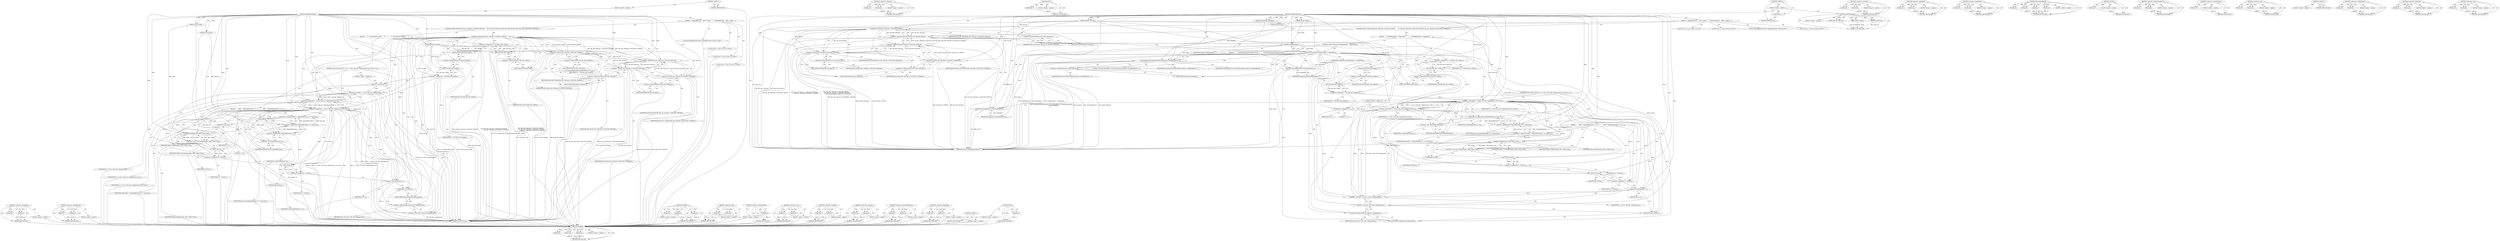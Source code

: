 digraph "&lt;operator&gt;.cast" {
vulnerable_137 [label=<(METHOD,&lt;operator&gt;.assignment)>];
vulnerable_138 [label=<(PARAM,p1)>];
vulnerable_139 [label=<(PARAM,p2)>];
vulnerable_140 [label=<(BLOCK,&lt;empty&gt;,&lt;empty&gt;)>];
vulnerable_141 [label=<(METHOD_RETURN,ANY)>];
vulnerable_160 [label=<(METHOD,&lt;operator&gt;.multiplication)>];
vulnerable_161 [label=<(PARAM,p1)>];
vulnerable_162 [label=<(PARAM,p2)>];
vulnerable_163 [label=<(BLOCK,&lt;empty&gt;,&lt;empty&gt;)>];
vulnerable_164 [label=<(METHOD_RETURN,ANY)>];
vulnerable_6 [label=<(METHOD,&lt;global&gt;)<SUB>1</SUB>>];
vulnerable_7 [label=<(BLOCK,&lt;empty&gt;,&lt;empty&gt;)<SUB>1</SUB>>];
vulnerable_8 [label=<(METHOD,SkipRGBMipmaps)<SUB>1</SUB>>];
vulnerable_9 [label=<(PARAM,Image *image)<SUB>1</SUB>>];
vulnerable_10 [label=<(PARAM,DDSInfo *dds_info)<SUB>1</SUB>>];
vulnerable_11 [label=<(PARAM,int pixel_size)<SUB>1</SUB>>];
vulnerable_12 [label=<(BLOCK,{
   MagickOffsetType
     offset;

  register ...,{
   MagickOffsetType
     offset;

  register ...)<SUB>2</SUB>>];
vulnerable_13 [label="<(LOCAL,MagickOffsetType offset: MagickOffsetType)<SUB>4</SUB>>"];
vulnerable_14 [label="<(LOCAL,ssize_t i: ssize_t)<SUB>7</SUB>>"];
vulnerable_15 [label="<(LOCAL,size_t h: size_t)<SUB>10</SUB>>"];
vulnerable_16 [label="<(LOCAL,size_t w: size_t)<SUB>11</SUB>>"];
vulnerable_17 [label=<(CONTROL_STRUCTURE,IF,if (dds_info-&gt;ddscaps1 &amp; DDSCAPS_MIPMAP
       &amp;&amp; (dds_info-&gt;ddscaps1 &amp; DDSCAPS_TEXTURE
| dds_info-&gt;ddscaps2 &amp; DDSCAPS2_CUBEMAP)))<SUB>16</SUB>>];
vulnerable_18 [label=<(&lt;operator&gt;.logicalAnd,dds_info-&gt;ddscaps1 &amp; DDSCAPS_MIPMAP
       &amp;&amp; (...)<SUB>16</SUB>>];
vulnerable_19 [label=<(&lt;operator&gt;.and,dds_info-&gt;ddscaps1 &amp; DDSCAPS_MIPMAP)<SUB>16</SUB>>];
vulnerable_20 [label=<(&lt;operator&gt;.indirectFieldAccess,dds_info-&gt;ddscaps1)<SUB>16</SUB>>];
vulnerable_21 [label=<(IDENTIFIER,dds_info,dds_info-&gt;ddscaps1 &amp; DDSCAPS_MIPMAP)<SUB>16</SUB>>];
vulnerable_22 [label=<(FIELD_IDENTIFIER,ddscaps1,ddscaps1)<SUB>16</SUB>>];
vulnerable_23 [label=<(IDENTIFIER,DDSCAPS_MIPMAP,dds_info-&gt;ddscaps1 &amp; DDSCAPS_MIPMAP)<SUB>16</SUB>>];
vulnerable_24 [label=<(&lt;operator&gt;.logicalOr,dds_info-&gt;ddscaps1 &amp; DDSCAPS_TEXTURE
          ...)<SUB>17</SUB>>];
vulnerable_25 [label=<(&lt;operator&gt;.and,dds_info-&gt;ddscaps1 &amp; DDSCAPS_TEXTURE)<SUB>17</SUB>>];
vulnerable_26 [label=<(&lt;operator&gt;.indirectFieldAccess,dds_info-&gt;ddscaps1)<SUB>17</SUB>>];
vulnerable_27 [label=<(IDENTIFIER,dds_info,dds_info-&gt;ddscaps1 &amp; DDSCAPS_TEXTURE)<SUB>17</SUB>>];
vulnerable_28 [label=<(FIELD_IDENTIFIER,ddscaps1,ddscaps1)<SUB>17</SUB>>];
vulnerable_29 [label=<(IDENTIFIER,DDSCAPS_TEXTURE,dds_info-&gt;ddscaps1 &amp; DDSCAPS_TEXTURE)<SUB>17</SUB>>];
vulnerable_30 [label=<(&lt;operator&gt;.and,dds_info-&gt;ddscaps2 &amp; DDSCAPS2_CUBEMAP)<SUB>18</SUB>>];
vulnerable_31 [label=<(&lt;operator&gt;.indirectFieldAccess,dds_info-&gt;ddscaps2)<SUB>18</SUB>>];
vulnerable_32 [label=<(IDENTIFIER,dds_info,dds_info-&gt;ddscaps2 &amp; DDSCAPS2_CUBEMAP)<SUB>18</SUB>>];
vulnerable_33 [label=<(FIELD_IDENTIFIER,ddscaps2,ddscaps2)<SUB>18</SUB>>];
vulnerable_34 [label=<(IDENTIFIER,DDSCAPS2_CUBEMAP,dds_info-&gt;ddscaps2 &amp; DDSCAPS2_CUBEMAP)<SUB>18</SUB>>];
vulnerable_35 [label=<(BLOCK,{
       w = DIV2(dds_info-&gt;width);
       h = ...,{
       w = DIV2(dds_info-&gt;width);
       h = ...)<SUB>19</SUB>>];
vulnerable_36 [label=<(&lt;operator&gt;.assignment,w = DIV2(dds_info-&gt;width))<SUB>20</SUB>>];
vulnerable_37 [label=<(IDENTIFIER,w,w = DIV2(dds_info-&gt;width))<SUB>20</SUB>>];
vulnerable_38 [label=<(DIV2,DIV2(dds_info-&gt;width))<SUB>20</SUB>>];
vulnerable_39 [label=<(&lt;operator&gt;.indirectFieldAccess,dds_info-&gt;width)<SUB>20</SUB>>];
vulnerable_40 [label=<(IDENTIFIER,dds_info,DIV2(dds_info-&gt;width))<SUB>20</SUB>>];
vulnerable_41 [label=<(FIELD_IDENTIFIER,width,width)<SUB>20</SUB>>];
vulnerable_42 [label=<(&lt;operator&gt;.assignment,h = DIV2(dds_info-&gt;height))<SUB>21</SUB>>];
vulnerable_43 [label=<(IDENTIFIER,h,h = DIV2(dds_info-&gt;height))<SUB>21</SUB>>];
vulnerable_44 [label=<(DIV2,DIV2(dds_info-&gt;height))<SUB>21</SUB>>];
vulnerable_45 [label=<(&lt;operator&gt;.indirectFieldAccess,dds_info-&gt;height)<SUB>21</SUB>>];
vulnerable_46 [label=<(IDENTIFIER,dds_info,DIV2(dds_info-&gt;height))<SUB>21</SUB>>];
vulnerable_47 [label=<(FIELD_IDENTIFIER,height,height)<SUB>21</SUB>>];
vulnerable_48 [label=<(CONTROL_STRUCTURE,FOR,for (i=1;(i &lt; (ssize_t) dds_info-&gt;mipmapcount) &amp;&amp; w &amp;&amp; h;i++))<SUB>26</SUB>>];
vulnerable_49 [label=<(BLOCK,&lt;empty&gt;,&lt;empty&gt;)<SUB>26</SUB>>];
vulnerable_50 [label=<(&lt;operator&gt;.assignment,i=1)<SUB>26</SUB>>];
vulnerable_51 [label=<(IDENTIFIER,i,i=1)<SUB>26</SUB>>];
vulnerable_52 [label=<(LITERAL,1,i=1)<SUB>26</SUB>>];
vulnerable_53 [label=<(&lt;operator&gt;.logicalAnd,(i &lt; (ssize_t) dds_info-&gt;mipmapcount) &amp;&amp; w &amp;&amp; h)<SUB>26</SUB>>];
vulnerable_54 [label=<(&lt;operator&gt;.logicalAnd,(i &lt; (ssize_t) dds_info-&gt;mipmapcount) &amp;&amp; w)<SUB>26</SUB>>];
vulnerable_55 [label=<(&lt;operator&gt;.lessThan,i &lt; (ssize_t) dds_info-&gt;mipmapcount)<SUB>26</SUB>>];
vulnerable_56 [label=<(IDENTIFIER,i,i &lt; (ssize_t) dds_info-&gt;mipmapcount)<SUB>26</SUB>>];
vulnerable_57 [label=<(&lt;operator&gt;.cast,(ssize_t) dds_info-&gt;mipmapcount)<SUB>26</SUB>>];
vulnerable_58 [label=<(UNKNOWN,ssize_t,ssize_t)<SUB>26</SUB>>];
vulnerable_59 [label=<(&lt;operator&gt;.indirectFieldAccess,dds_info-&gt;mipmapcount)<SUB>26</SUB>>];
vulnerable_60 [label=<(IDENTIFIER,dds_info,(ssize_t) dds_info-&gt;mipmapcount)<SUB>26</SUB>>];
vulnerable_61 [label=<(FIELD_IDENTIFIER,mipmapcount,mipmapcount)<SUB>26</SUB>>];
vulnerable_62 [label=<(IDENTIFIER,w,(i &lt; (ssize_t) dds_info-&gt;mipmapcount) &amp;&amp; w)<SUB>26</SUB>>];
vulnerable_63 [label=<(IDENTIFIER,h,(i &lt; (ssize_t) dds_info-&gt;mipmapcount) &amp;&amp; w &amp;&amp; h)<SUB>26</SUB>>];
vulnerable_64 [label=<(&lt;operator&gt;.postIncrement,i++)<SUB>26</SUB>>];
vulnerable_65 [label=<(IDENTIFIER,i,i++)<SUB>26</SUB>>];
vulnerable_66 [label=<(BLOCK,{
        offset = (MagickOffsetType) w * h * p...,{
        offset = (MagickOffsetType) w * h * p...)<SUB>27</SUB>>];
vulnerable_67 [label=<(&lt;operator&gt;.assignment,offset = (MagickOffsetType) w * h * pixel_size)<SUB>28</SUB>>];
vulnerable_68 [label=<(IDENTIFIER,offset,offset = (MagickOffsetType) w * h * pixel_size)<SUB>28</SUB>>];
vulnerable_69 [label=<(&lt;operator&gt;.multiplication,(MagickOffsetType) w * h * pixel_size)<SUB>28</SUB>>];
vulnerable_70 [label=<(&lt;operator&gt;.multiplication,(MagickOffsetType) w * h)<SUB>28</SUB>>];
vulnerable_71 [label=<(&lt;operator&gt;.cast,(MagickOffsetType) w)<SUB>28</SUB>>];
vulnerable_72 [label=<(UNKNOWN,MagickOffsetType,MagickOffsetType)<SUB>28</SUB>>];
vulnerable_73 [label=<(IDENTIFIER,w,(MagickOffsetType) w)<SUB>28</SUB>>];
vulnerable_74 [label=<(IDENTIFIER,h,(MagickOffsetType) w * h)<SUB>28</SUB>>];
vulnerable_75 [label=<(IDENTIFIER,pixel_size,(MagickOffsetType) w * h * pixel_size)<SUB>28</SUB>>];
vulnerable_76 [label=<(&lt;operator&gt;.cast,(void) SeekBlob(image, offset, SEEK_CUR))<SUB>29</SUB>>];
vulnerable_77 [label=<(UNKNOWN,void,void)<SUB>29</SUB>>];
vulnerable_78 [label=<(SeekBlob,SeekBlob(image, offset, SEEK_CUR))<SUB>29</SUB>>];
vulnerable_79 [label=<(IDENTIFIER,image,SeekBlob(image, offset, SEEK_CUR))<SUB>29</SUB>>];
vulnerable_80 [label=<(IDENTIFIER,offset,SeekBlob(image, offset, SEEK_CUR))<SUB>29</SUB>>];
vulnerable_81 [label=<(IDENTIFIER,SEEK_CUR,SeekBlob(image, offset, SEEK_CUR))<SUB>29</SUB>>];
vulnerable_82 [label=<(&lt;operator&gt;.assignment,w = DIV2(w))<SUB>31</SUB>>];
vulnerable_83 [label=<(IDENTIFIER,w,w = DIV2(w))<SUB>31</SUB>>];
vulnerable_84 [label=<(DIV2,DIV2(w))<SUB>31</SUB>>];
vulnerable_85 [label=<(IDENTIFIER,w,DIV2(w))<SUB>31</SUB>>];
vulnerable_86 [label=<(&lt;operator&gt;.assignment,h = DIV2(h))<SUB>32</SUB>>];
vulnerable_87 [label=<(IDENTIFIER,h,h = DIV2(h))<SUB>32</SUB>>];
vulnerable_88 [label=<(DIV2,DIV2(h))<SUB>32</SUB>>];
vulnerable_89 [label=<(IDENTIFIER,h,DIV2(h))<SUB>32</SUB>>];
vulnerable_90 [label=<(METHOD_RETURN,void)<SUB>1</SUB>>];
vulnerable_92 [label=<(METHOD_RETURN,ANY)<SUB>1</SUB>>];
vulnerable_165 [label=<(METHOD,SeekBlob)>];
vulnerable_166 [label=<(PARAM,p1)>];
vulnerable_167 [label=<(PARAM,p2)>];
vulnerable_168 [label=<(PARAM,p3)>];
vulnerable_169 [label=<(BLOCK,&lt;empty&gt;,&lt;empty&gt;)>];
vulnerable_170 [label=<(METHOD_RETURN,ANY)>];
vulnerable_122 [label=<(METHOD,&lt;operator&gt;.and)>];
vulnerable_123 [label=<(PARAM,p1)>];
vulnerable_124 [label=<(PARAM,p2)>];
vulnerable_125 [label=<(BLOCK,&lt;empty&gt;,&lt;empty&gt;)>];
vulnerable_126 [label=<(METHOD_RETURN,ANY)>];
vulnerable_156 [label=<(METHOD,&lt;operator&gt;.postIncrement)>];
vulnerable_157 [label=<(PARAM,p1)>];
vulnerable_158 [label=<(BLOCK,&lt;empty&gt;,&lt;empty&gt;)>];
vulnerable_159 [label=<(METHOD_RETURN,ANY)>];
vulnerable_151 [label=<(METHOD,&lt;operator&gt;.cast)>];
vulnerable_152 [label=<(PARAM,p1)>];
vulnerable_153 [label=<(PARAM,p2)>];
vulnerable_154 [label=<(BLOCK,&lt;empty&gt;,&lt;empty&gt;)>];
vulnerable_155 [label=<(METHOD_RETURN,ANY)>];
vulnerable_146 [label=<(METHOD,&lt;operator&gt;.lessThan)>];
vulnerable_147 [label=<(PARAM,p1)>];
vulnerable_148 [label=<(PARAM,p2)>];
vulnerable_149 [label=<(BLOCK,&lt;empty&gt;,&lt;empty&gt;)>];
vulnerable_150 [label=<(METHOD_RETURN,ANY)>];
vulnerable_132 [label=<(METHOD,&lt;operator&gt;.logicalOr)>];
vulnerable_133 [label=<(PARAM,p1)>];
vulnerable_134 [label=<(PARAM,p2)>];
vulnerable_135 [label=<(BLOCK,&lt;empty&gt;,&lt;empty&gt;)>];
vulnerable_136 [label=<(METHOD_RETURN,ANY)>];
vulnerable_127 [label=<(METHOD,&lt;operator&gt;.indirectFieldAccess)>];
vulnerable_128 [label=<(PARAM,p1)>];
vulnerable_129 [label=<(PARAM,p2)>];
vulnerable_130 [label=<(BLOCK,&lt;empty&gt;,&lt;empty&gt;)>];
vulnerable_131 [label=<(METHOD_RETURN,ANY)>];
vulnerable_117 [label=<(METHOD,&lt;operator&gt;.logicalAnd)>];
vulnerable_118 [label=<(PARAM,p1)>];
vulnerable_119 [label=<(PARAM,p2)>];
vulnerable_120 [label=<(BLOCK,&lt;empty&gt;,&lt;empty&gt;)>];
vulnerable_121 [label=<(METHOD_RETURN,ANY)>];
vulnerable_111 [label=<(METHOD,&lt;global&gt;)<SUB>1</SUB>>];
vulnerable_112 [label=<(BLOCK,&lt;empty&gt;,&lt;empty&gt;)>];
vulnerable_113 [label=<(METHOD_RETURN,ANY)>];
vulnerable_142 [label=<(METHOD,DIV2)>];
vulnerable_143 [label=<(PARAM,p1)>];
vulnerable_144 [label=<(BLOCK,&lt;empty&gt;,&lt;empty&gt;)>];
vulnerable_145 [label=<(METHOD_RETURN,ANY)>];
fixed_213 [label=<(METHOD,SeekBlob)>];
fixed_214 [label=<(PARAM,p1)>];
fixed_215 [label=<(PARAM,p2)>];
fixed_216 [label=<(PARAM,p3)>];
fixed_217 [label=<(BLOCK,&lt;empty&gt;,&lt;empty&gt;)>];
fixed_218 [label=<(METHOD_RETURN,ANY)>];
fixed_164 [label=<(METHOD,&lt;operator&gt;.logicalOr)>];
fixed_165 [label=<(PARAM,p1)>];
fixed_166 [label=<(PARAM,p2)>];
fixed_167 [label=<(BLOCK,&lt;empty&gt;,&lt;empty&gt;)>];
fixed_168 [label=<(METHOD_RETURN,ANY)>];
fixed_190 [label=<(METHOD,DIV2)>];
fixed_191 [label=<(PARAM,p1)>];
fixed_192 [label=<(BLOCK,&lt;empty&gt;,&lt;empty&gt;)>];
fixed_193 [label=<(METHOD_RETURN,ANY)>];
fixed_6 [label=<(METHOD,&lt;global&gt;)<SUB>1</SUB>>];
fixed_7 [label=<(BLOCK,&lt;empty&gt;,&lt;empty&gt;)<SUB>1</SUB>>];
fixed_8 [label=<(METHOD,SkipRGBMipmaps)<SUB>1</SUB>>];
fixed_9 [label=<(PARAM,Image *image)<SUB>1</SUB>>];
fixed_10 [label=<(PARAM,DDSInfo *dds_info)<SUB>1</SUB>>];
fixed_11 [label=<(PARAM,int pixel_size)<SUB>1</SUB>>];
fixed_12 [label=<(BLOCK,&lt;empty&gt;,&lt;empty&gt;)>];
fixed_13 [label=<(METHOD_RETURN,void)<SUB>1</SUB>>];
fixed_15 [label=<(UNKNOWN,),))<SUB>1</SUB>>];
fixed_16 [label=<(METHOD,SkipRGBMipmaps)<SUB>2</SUB>>];
fixed_17 [label=<(PARAM,Image *image)<SUB>2</SUB>>];
fixed_18 [label=<(PARAM,DDSInfo *dds_info)<SUB>2</SUB>>];
fixed_19 [label=<(PARAM,int pixel_size)<SUB>3</SUB>>];
fixed_20 [label=<(PARAM,ExceptionInfo *exception)<SUB>3</SUB>>];
fixed_21 [label=<(BLOCK,{
   MagickOffsetType
     offset;

  register ...,{
   MagickOffsetType
     offset;

  register ...)<SUB>4</SUB>>];
fixed_22 [label="<(LOCAL,MagickOffsetType offset: MagickOffsetType)<SUB>6</SUB>>"];
fixed_23 [label="<(LOCAL,ssize_t i: ssize_t)<SUB>9</SUB>>"];
fixed_24 [label="<(LOCAL,size_t h: size_t)<SUB>12</SUB>>"];
fixed_25 [label="<(LOCAL,size_t w: size_t)<SUB>13</SUB>>"];
fixed_26 [label=<(CONTROL_STRUCTURE,IF,if (dds_info-&gt;ddscaps1 &amp; DDSCAPS_MIPMAP
       &amp;&amp; (dds_info-&gt;ddscaps1 &amp; DDSCAPS_TEXTURE
| dds_info-&gt;ddscaps2 &amp; DDSCAPS2_CUBEMAP)))<SUB>18</SUB>>];
fixed_27 [label=<(&lt;operator&gt;.logicalAnd,dds_info-&gt;ddscaps1 &amp; DDSCAPS_MIPMAP
       &amp;&amp; (...)<SUB>18</SUB>>];
fixed_28 [label=<(&lt;operator&gt;.and,dds_info-&gt;ddscaps1 &amp; DDSCAPS_MIPMAP)<SUB>18</SUB>>];
fixed_29 [label=<(&lt;operator&gt;.indirectFieldAccess,dds_info-&gt;ddscaps1)<SUB>18</SUB>>];
fixed_30 [label=<(IDENTIFIER,dds_info,dds_info-&gt;ddscaps1 &amp; DDSCAPS_MIPMAP)<SUB>18</SUB>>];
fixed_31 [label=<(FIELD_IDENTIFIER,ddscaps1,ddscaps1)<SUB>18</SUB>>];
fixed_32 [label=<(IDENTIFIER,DDSCAPS_MIPMAP,dds_info-&gt;ddscaps1 &amp; DDSCAPS_MIPMAP)<SUB>18</SUB>>];
fixed_33 [label=<(&lt;operator&gt;.logicalOr,dds_info-&gt;ddscaps1 &amp; DDSCAPS_TEXTURE
          ...)<SUB>19</SUB>>];
fixed_34 [label=<(&lt;operator&gt;.and,dds_info-&gt;ddscaps1 &amp; DDSCAPS_TEXTURE)<SUB>19</SUB>>];
fixed_35 [label=<(&lt;operator&gt;.indirectFieldAccess,dds_info-&gt;ddscaps1)<SUB>19</SUB>>];
fixed_36 [label=<(IDENTIFIER,dds_info,dds_info-&gt;ddscaps1 &amp; DDSCAPS_TEXTURE)<SUB>19</SUB>>];
fixed_37 [label=<(FIELD_IDENTIFIER,ddscaps1,ddscaps1)<SUB>19</SUB>>];
fixed_38 [label=<(IDENTIFIER,DDSCAPS_TEXTURE,dds_info-&gt;ddscaps1 &amp; DDSCAPS_TEXTURE)<SUB>19</SUB>>];
fixed_39 [label=<(&lt;operator&gt;.and,dds_info-&gt;ddscaps2 &amp; DDSCAPS2_CUBEMAP)<SUB>20</SUB>>];
fixed_40 [label=<(&lt;operator&gt;.indirectFieldAccess,dds_info-&gt;ddscaps2)<SUB>20</SUB>>];
fixed_41 [label=<(IDENTIFIER,dds_info,dds_info-&gt;ddscaps2 &amp; DDSCAPS2_CUBEMAP)<SUB>20</SUB>>];
fixed_42 [label=<(FIELD_IDENTIFIER,ddscaps2,ddscaps2)<SUB>20</SUB>>];
fixed_43 [label=<(IDENTIFIER,DDSCAPS2_CUBEMAP,dds_info-&gt;ddscaps2 &amp; DDSCAPS2_CUBEMAP)<SUB>20</SUB>>];
fixed_44 [label=<(BLOCK,{
      if (EOFBlob(image) != MagickFalse)
    ...,{
      if (EOFBlob(image) != MagickFalse)
    ...)<SUB>21</SUB>>];
fixed_45 [label=<(CONTROL_STRUCTURE,IF,if (EOFBlob(image) != MagickFalse))<SUB>22</SUB>>];
fixed_46 [label=<(&lt;operator&gt;.notEquals,EOFBlob(image) != MagickFalse)<SUB>22</SUB>>];
fixed_47 [label=<(EOFBlob,EOFBlob(image))<SUB>22</SUB>>];
fixed_48 [label=<(IDENTIFIER,image,EOFBlob(image))<SUB>22</SUB>>];
fixed_49 [label=<(IDENTIFIER,MagickFalse,EOFBlob(image) != MagickFalse)<SUB>22</SUB>>];
fixed_50 [label=<(BLOCK,{
          ThrowFileException(exception,Corrup...,{
          ThrowFileException(exception,Corrup...)<SUB>23</SUB>>];
fixed_51 [label=<(ThrowFileException,ThrowFileException(exception,CorruptImageError,...)<SUB>24</SUB>>];
fixed_52 [label=<(IDENTIFIER,exception,ThrowFileException(exception,CorruptImageError,...)<SUB>24</SUB>>];
fixed_53 [label=<(IDENTIFIER,CorruptImageError,ThrowFileException(exception,CorruptImageError,...)<SUB>24</SUB>>];
fixed_54 [label=<(LITERAL,&quot;UnexpectedEndOfFile&quot;,ThrowFileException(exception,CorruptImageError,...)<SUB>24</SUB>>];
fixed_55 [label=<(&lt;operator&gt;.indirectFieldAccess,image-&gt;filename)<SUB>25</SUB>>];
fixed_56 [label=<(IDENTIFIER,image,ThrowFileException(exception,CorruptImageError,...)<SUB>25</SUB>>];
fixed_57 [label=<(FIELD_IDENTIFIER,filename,filename)<SUB>25</SUB>>];
fixed_58 [label=<(RETURN,return(MagickFalse);,return(MagickFalse);)<SUB>26</SUB>>];
fixed_59 [label=<(IDENTIFIER,MagickFalse,return(MagickFalse);)<SUB>26</SUB>>];
fixed_60 [label=<(&lt;operator&gt;.assignment,w = DIV2(dds_info-&gt;width))<SUB>28</SUB>>];
fixed_61 [label=<(IDENTIFIER,w,w = DIV2(dds_info-&gt;width))<SUB>28</SUB>>];
fixed_62 [label=<(DIV2,DIV2(dds_info-&gt;width))<SUB>28</SUB>>];
fixed_63 [label=<(&lt;operator&gt;.indirectFieldAccess,dds_info-&gt;width)<SUB>28</SUB>>];
fixed_64 [label=<(IDENTIFIER,dds_info,DIV2(dds_info-&gt;width))<SUB>28</SUB>>];
fixed_65 [label=<(FIELD_IDENTIFIER,width,width)<SUB>28</SUB>>];
fixed_66 [label=<(&lt;operator&gt;.assignment,h = DIV2(dds_info-&gt;height))<SUB>29</SUB>>];
fixed_67 [label=<(IDENTIFIER,h,h = DIV2(dds_info-&gt;height))<SUB>29</SUB>>];
fixed_68 [label=<(DIV2,DIV2(dds_info-&gt;height))<SUB>29</SUB>>];
fixed_69 [label=<(&lt;operator&gt;.indirectFieldAccess,dds_info-&gt;height)<SUB>29</SUB>>];
fixed_70 [label=<(IDENTIFIER,dds_info,DIV2(dds_info-&gt;height))<SUB>29</SUB>>];
fixed_71 [label=<(FIELD_IDENTIFIER,height,height)<SUB>29</SUB>>];
fixed_72 [label=<(CONTROL_STRUCTURE,FOR,for (i=1;(i &lt; (ssize_t) dds_info-&gt;mipmapcount) &amp;&amp; w &amp;&amp; h;i++))<SUB>34</SUB>>];
fixed_73 [label=<(BLOCK,&lt;empty&gt;,&lt;empty&gt;)<SUB>34</SUB>>];
fixed_74 [label=<(&lt;operator&gt;.assignment,i=1)<SUB>34</SUB>>];
fixed_75 [label=<(IDENTIFIER,i,i=1)<SUB>34</SUB>>];
fixed_76 [label=<(LITERAL,1,i=1)<SUB>34</SUB>>];
fixed_77 [label=<(&lt;operator&gt;.logicalAnd,(i &lt; (ssize_t) dds_info-&gt;mipmapcount) &amp;&amp; w &amp;&amp; h)<SUB>34</SUB>>];
fixed_78 [label=<(&lt;operator&gt;.logicalAnd,(i &lt; (ssize_t) dds_info-&gt;mipmapcount) &amp;&amp; w)<SUB>34</SUB>>];
fixed_79 [label=<(&lt;operator&gt;.lessThan,i &lt; (ssize_t) dds_info-&gt;mipmapcount)<SUB>34</SUB>>];
fixed_80 [label=<(IDENTIFIER,i,i &lt; (ssize_t) dds_info-&gt;mipmapcount)<SUB>34</SUB>>];
fixed_81 [label=<(&lt;operator&gt;.cast,(ssize_t) dds_info-&gt;mipmapcount)<SUB>34</SUB>>];
fixed_82 [label=<(UNKNOWN,ssize_t,ssize_t)<SUB>34</SUB>>];
fixed_83 [label=<(&lt;operator&gt;.indirectFieldAccess,dds_info-&gt;mipmapcount)<SUB>34</SUB>>];
fixed_84 [label=<(IDENTIFIER,dds_info,(ssize_t) dds_info-&gt;mipmapcount)<SUB>34</SUB>>];
fixed_85 [label=<(FIELD_IDENTIFIER,mipmapcount,mipmapcount)<SUB>34</SUB>>];
fixed_86 [label=<(IDENTIFIER,w,(i &lt; (ssize_t) dds_info-&gt;mipmapcount) &amp;&amp; w)<SUB>34</SUB>>];
fixed_87 [label=<(IDENTIFIER,h,(i &lt; (ssize_t) dds_info-&gt;mipmapcount) &amp;&amp; w &amp;&amp; h)<SUB>34</SUB>>];
fixed_88 [label=<(&lt;operator&gt;.postIncrement,i++)<SUB>34</SUB>>];
fixed_89 [label=<(IDENTIFIER,i,i++)<SUB>34</SUB>>];
fixed_90 [label=<(BLOCK,{
        offset = (MagickOffsetType) w * h * p...,{
        offset = (MagickOffsetType) w * h * p...)<SUB>35</SUB>>];
fixed_91 [label=<(&lt;operator&gt;.assignment,offset = (MagickOffsetType) w * h * pixel_size)<SUB>36</SUB>>];
fixed_92 [label=<(IDENTIFIER,offset,offset = (MagickOffsetType) w * h * pixel_size)<SUB>36</SUB>>];
fixed_93 [label=<(&lt;operator&gt;.multiplication,(MagickOffsetType) w * h * pixel_size)<SUB>36</SUB>>];
fixed_94 [label=<(&lt;operator&gt;.multiplication,(MagickOffsetType) w * h)<SUB>36</SUB>>];
fixed_95 [label=<(&lt;operator&gt;.cast,(MagickOffsetType) w)<SUB>36</SUB>>];
fixed_96 [label=<(UNKNOWN,MagickOffsetType,MagickOffsetType)<SUB>36</SUB>>];
fixed_97 [label=<(IDENTIFIER,w,(MagickOffsetType) w)<SUB>36</SUB>>];
fixed_98 [label=<(IDENTIFIER,h,(MagickOffsetType) w * h)<SUB>36</SUB>>];
fixed_99 [label=<(IDENTIFIER,pixel_size,(MagickOffsetType) w * h * pixel_size)<SUB>36</SUB>>];
fixed_100 [label=<(&lt;operator&gt;.cast,(void) SeekBlob(image, offset, SEEK_CUR))<SUB>37</SUB>>];
fixed_101 [label=<(UNKNOWN,void,void)<SUB>37</SUB>>];
fixed_102 [label=<(SeekBlob,SeekBlob(image, offset, SEEK_CUR))<SUB>37</SUB>>];
fixed_103 [label=<(IDENTIFIER,image,SeekBlob(image, offset, SEEK_CUR))<SUB>37</SUB>>];
fixed_104 [label=<(IDENTIFIER,offset,SeekBlob(image, offset, SEEK_CUR))<SUB>37</SUB>>];
fixed_105 [label=<(IDENTIFIER,SEEK_CUR,SeekBlob(image, offset, SEEK_CUR))<SUB>37</SUB>>];
fixed_106 [label=<(&lt;operator&gt;.assignment,w = DIV2(w))<SUB>39</SUB>>];
fixed_107 [label=<(IDENTIFIER,w,w = DIV2(w))<SUB>39</SUB>>];
fixed_108 [label=<(DIV2,DIV2(w))<SUB>39</SUB>>];
fixed_109 [label=<(IDENTIFIER,w,DIV2(w))<SUB>39</SUB>>];
fixed_110 [label=<(&lt;operator&gt;.assignment,h = DIV2(h))<SUB>40</SUB>>];
fixed_111 [label=<(IDENTIFIER,h,h = DIV2(h))<SUB>40</SUB>>];
fixed_112 [label=<(DIV2,DIV2(h))<SUB>40</SUB>>];
fixed_113 [label=<(IDENTIFIER,h,DIV2(h))<SUB>40</SUB>>];
fixed_114 [label=<(RETURN,return(MagickTrue);,return(MagickTrue);)<SUB>43</SUB>>];
fixed_115 [label=<(IDENTIFIER,MagickTrue,return(MagickTrue);)<SUB>43</SUB>>];
fixed_116 [label=<(METHOD_RETURN,MagickBooleanType)<SUB>2</SUB>>];
fixed_118 [label=<(METHOD_RETURN,ANY)<SUB>1</SUB>>];
fixed_194 [label=<(METHOD,&lt;operator&gt;.lessThan)>];
fixed_195 [label=<(PARAM,p1)>];
fixed_196 [label=<(PARAM,p2)>];
fixed_197 [label=<(BLOCK,&lt;empty&gt;,&lt;empty&gt;)>];
fixed_198 [label=<(METHOD_RETURN,ANY)>];
fixed_149 [label=<(METHOD,&lt;operator&gt;.logicalAnd)>];
fixed_150 [label=<(PARAM,p1)>];
fixed_151 [label=<(PARAM,p2)>];
fixed_152 [label=<(BLOCK,&lt;empty&gt;,&lt;empty&gt;)>];
fixed_153 [label=<(METHOD_RETURN,ANY)>];
fixed_185 [label=<(METHOD,&lt;operator&gt;.assignment)>];
fixed_186 [label=<(PARAM,p1)>];
fixed_187 [label=<(PARAM,p2)>];
fixed_188 [label=<(BLOCK,&lt;empty&gt;,&lt;empty&gt;)>];
fixed_189 [label=<(METHOD_RETURN,ANY)>];
fixed_178 [label=<(METHOD,ThrowFileException)>];
fixed_179 [label=<(PARAM,p1)>];
fixed_180 [label=<(PARAM,p2)>];
fixed_181 [label=<(PARAM,p3)>];
fixed_182 [label=<(PARAM,p4)>];
fixed_183 [label=<(BLOCK,&lt;empty&gt;,&lt;empty&gt;)>];
fixed_184 [label=<(METHOD_RETURN,ANY)>];
fixed_174 [label=<(METHOD,EOFBlob)>];
fixed_175 [label=<(PARAM,p1)>];
fixed_176 [label=<(BLOCK,&lt;empty&gt;,&lt;empty&gt;)>];
fixed_177 [label=<(METHOD_RETURN,ANY)>];
fixed_159 [label=<(METHOD,&lt;operator&gt;.indirectFieldAccess)>];
fixed_160 [label=<(PARAM,p1)>];
fixed_161 [label=<(PARAM,p2)>];
fixed_162 [label=<(BLOCK,&lt;empty&gt;,&lt;empty&gt;)>];
fixed_163 [label=<(METHOD_RETURN,ANY)>];
fixed_204 [label=<(METHOD,&lt;operator&gt;.postIncrement)>];
fixed_205 [label=<(PARAM,p1)>];
fixed_206 [label=<(BLOCK,&lt;empty&gt;,&lt;empty&gt;)>];
fixed_207 [label=<(METHOD_RETURN,ANY)>];
fixed_154 [label=<(METHOD,&lt;operator&gt;.and)>];
fixed_155 [label=<(PARAM,p1)>];
fixed_156 [label=<(PARAM,p2)>];
fixed_157 [label=<(BLOCK,&lt;empty&gt;,&lt;empty&gt;)>];
fixed_158 [label=<(METHOD_RETURN,ANY)>];
fixed_143 [label=<(METHOD,&lt;global&gt;)<SUB>1</SUB>>];
fixed_144 [label=<(BLOCK,&lt;empty&gt;,&lt;empty&gt;)>];
fixed_145 [label=<(METHOD_RETURN,ANY)>];
fixed_208 [label=<(METHOD,&lt;operator&gt;.multiplication)>];
fixed_209 [label=<(PARAM,p1)>];
fixed_210 [label=<(PARAM,p2)>];
fixed_211 [label=<(BLOCK,&lt;empty&gt;,&lt;empty&gt;)>];
fixed_212 [label=<(METHOD_RETURN,ANY)>];
fixed_169 [label=<(METHOD,&lt;operator&gt;.notEquals)>];
fixed_170 [label=<(PARAM,p1)>];
fixed_171 [label=<(PARAM,p2)>];
fixed_172 [label=<(BLOCK,&lt;empty&gt;,&lt;empty&gt;)>];
fixed_173 [label=<(METHOD_RETURN,ANY)>];
fixed_199 [label=<(METHOD,&lt;operator&gt;.cast)>];
fixed_200 [label=<(PARAM,p1)>];
fixed_201 [label=<(PARAM,p2)>];
fixed_202 [label=<(BLOCK,&lt;empty&gt;,&lt;empty&gt;)>];
fixed_203 [label=<(METHOD_RETURN,ANY)>];
vulnerable_137 -> vulnerable_138  [key=0, label="AST: "];
vulnerable_137 -> vulnerable_138  [key=1, label="DDG: "];
vulnerable_137 -> vulnerable_140  [key=0, label="AST: "];
vulnerable_137 -> vulnerable_139  [key=0, label="AST: "];
vulnerable_137 -> vulnerable_139  [key=1, label="DDG: "];
vulnerable_137 -> vulnerable_141  [key=0, label="AST: "];
vulnerable_137 -> vulnerable_141  [key=1, label="CFG: "];
vulnerable_138 -> vulnerable_141  [key=0, label="DDG: p1"];
vulnerable_139 -> vulnerable_141  [key=0, label="DDG: p2"];
vulnerable_140 -> fixed_213  [key=0];
vulnerable_141 -> fixed_213  [key=0];
vulnerable_160 -> vulnerable_161  [key=0, label="AST: "];
vulnerable_160 -> vulnerable_161  [key=1, label="DDG: "];
vulnerable_160 -> vulnerable_163  [key=0, label="AST: "];
vulnerable_160 -> vulnerable_162  [key=0, label="AST: "];
vulnerable_160 -> vulnerable_162  [key=1, label="DDG: "];
vulnerable_160 -> vulnerable_164  [key=0, label="AST: "];
vulnerable_160 -> vulnerable_164  [key=1, label="CFG: "];
vulnerable_161 -> vulnerable_164  [key=0, label="DDG: p1"];
vulnerable_162 -> vulnerable_164  [key=0, label="DDG: p2"];
vulnerable_163 -> fixed_213  [key=0];
vulnerable_164 -> fixed_213  [key=0];
vulnerable_6 -> vulnerable_7  [key=0, label="AST: "];
vulnerable_6 -> vulnerable_92  [key=0, label="AST: "];
vulnerable_6 -> vulnerable_92  [key=1, label="CFG: "];
vulnerable_7 -> vulnerable_8  [key=0, label="AST: "];
vulnerable_8 -> vulnerable_9  [key=0, label="AST: "];
vulnerable_8 -> vulnerable_9  [key=1, label="DDG: "];
vulnerable_8 -> vulnerable_10  [key=0, label="AST: "];
vulnerable_8 -> vulnerable_10  [key=1, label="DDG: "];
vulnerable_8 -> vulnerable_11  [key=0, label="AST: "];
vulnerable_8 -> vulnerable_11  [key=1, label="DDG: "];
vulnerable_8 -> vulnerable_12  [key=0, label="AST: "];
vulnerable_8 -> vulnerable_90  [key=0, label="AST: "];
vulnerable_8 -> vulnerable_22  [key=0, label="CFG: "];
vulnerable_8 -> vulnerable_19  [key=0, label="DDG: "];
vulnerable_8 -> vulnerable_25  [key=0, label="DDG: "];
vulnerable_8 -> vulnerable_30  [key=0, label="DDG: "];
vulnerable_8 -> vulnerable_50  [key=0, label="DDG: "];
vulnerable_8 -> vulnerable_53  [key=0, label="DDG: "];
vulnerable_8 -> vulnerable_64  [key=0, label="DDG: "];
vulnerable_8 -> vulnerable_54  [key=0, label="DDG: "];
vulnerable_8 -> vulnerable_55  [key=0, label="DDG: "];
vulnerable_8 -> vulnerable_69  [key=0, label="DDG: "];
vulnerable_8 -> vulnerable_78  [key=0, label="DDG: "];
vulnerable_8 -> vulnerable_84  [key=0, label="DDG: "];
vulnerable_8 -> vulnerable_88  [key=0, label="DDG: "];
vulnerable_8 -> vulnerable_70  [key=0, label="DDG: "];
vulnerable_8 -> vulnerable_71  [key=0, label="DDG: "];
vulnerable_9 -> vulnerable_90  [key=0, label="DDG: image"];
vulnerable_9 -> vulnerable_78  [key=0, label="DDG: image"];
vulnerable_10 -> vulnerable_90  [key=0, label="DDG: dds_info"];
vulnerable_10 -> vulnerable_19  [key=0, label="DDG: dds_info"];
vulnerable_10 -> vulnerable_25  [key=0, label="DDG: dds_info"];
vulnerable_10 -> vulnerable_30  [key=0, label="DDG: dds_info"];
vulnerable_10 -> vulnerable_38  [key=0, label="DDG: dds_info"];
vulnerable_10 -> vulnerable_44  [key=0, label="DDG: dds_info"];
vulnerable_10 -> vulnerable_55  [key=0, label="DDG: dds_info"];
vulnerable_10 -> vulnerable_57  [key=0, label="DDG: dds_info"];
vulnerable_11 -> vulnerable_90  [key=0, label="DDG: pixel_size"];
vulnerable_11 -> vulnerable_69  [key=0, label="DDG: pixel_size"];
vulnerable_12 -> vulnerable_13  [key=0, label="AST: "];
vulnerable_12 -> vulnerable_14  [key=0, label="AST: "];
vulnerable_12 -> vulnerable_15  [key=0, label="AST: "];
vulnerable_12 -> vulnerable_16  [key=0, label="AST: "];
vulnerable_12 -> vulnerable_17  [key=0, label="AST: "];
vulnerable_13 -> fixed_213  [key=0];
vulnerable_14 -> fixed_213  [key=0];
vulnerable_15 -> fixed_213  [key=0];
vulnerable_16 -> fixed_213  [key=0];
vulnerable_17 -> vulnerable_18  [key=0, label="AST: "];
vulnerable_17 -> vulnerable_35  [key=0, label="AST: "];
vulnerable_18 -> vulnerable_19  [key=0, label="AST: "];
vulnerable_18 -> vulnerable_24  [key=0, label="AST: "];
vulnerable_18 -> vulnerable_90  [key=0, label="CFG: "];
vulnerable_18 -> vulnerable_90  [key=1, label="DDG: dds_info-&gt;ddscaps1 &amp; DDSCAPS_MIPMAP"];
vulnerable_18 -> vulnerable_90  [key=2, label="DDG: dds_info-&gt;ddscaps1 &amp; DDSCAPS_TEXTURE
           || dds_info-&gt;ddscaps2 &amp; DDSCAPS2_CUBEMAP"];
vulnerable_18 -> vulnerable_90  [key=3, label="DDG: dds_info-&gt;ddscaps1 &amp; DDSCAPS_MIPMAP
       &amp;&amp; (dds_info-&gt;ddscaps1 &amp; DDSCAPS_TEXTURE
           || dds_info-&gt;ddscaps2 &amp; DDSCAPS2_CUBEMAP)"];
vulnerable_18 -> vulnerable_41  [key=0, label="CFG: "];
vulnerable_18 -> vulnerable_41  [key=1, label="CDG: "];
vulnerable_18 -> vulnerable_47  [key=0, label="CDG: "];
vulnerable_18 -> vulnerable_42  [key=0, label="CDG: "];
vulnerable_18 -> vulnerable_57  [key=0, label="CDG: "];
vulnerable_18 -> vulnerable_38  [key=0, label="CDG: "];
vulnerable_18 -> vulnerable_45  [key=0, label="CDG: "];
vulnerable_18 -> vulnerable_50  [key=0, label="CDG: "];
vulnerable_18 -> vulnerable_59  [key=0, label="CDG: "];
vulnerable_18 -> vulnerable_44  [key=0, label="CDG: "];
vulnerable_18 -> vulnerable_54  [key=0, label="CDG: "];
vulnerable_18 -> vulnerable_58  [key=0, label="CDG: "];
vulnerable_18 -> vulnerable_61  [key=0, label="CDG: "];
vulnerable_18 -> vulnerable_36  [key=0, label="CDG: "];
vulnerable_18 -> vulnerable_53  [key=0, label="CDG: "];
vulnerable_18 -> vulnerable_55  [key=0, label="CDG: "];
vulnerable_18 -> vulnerable_39  [key=0, label="CDG: "];
vulnerable_19 -> vulnerable_20  [key=0, label="AST: "];
vulnerable_19 -> vulnerable_23  [key=0, label="AST: "];
vulnerable_19 -> vulnerable_18  [key=0, label="CFG: "];
vulnerable_19 -> vulnerable_18  [key=1, label="DDG: dds_info-&gt;ddscaps1"];
vulnerable_19 -> vulnerable_18  [key=2, label="DDG: DDSCAPS_MIPMAP"];
vulnerable_19 -> vulnerable_28  [key=0, label="CFG: "];
vulnerable_19 -> vulnerable_28  [key=1, label="CDG: "];
vulnerable_19 -> vulnerable_90  [key=0, label="DDG: dds_info-&gt;ddscaps1"];
vulnerable_19 -> vulnerable_90  [key=1, label="DDG: DDSCAPS_MIPMAP"];
vulnerable_19 -> vulnerable_25  [key=0, label="DDG: dds_info-&gt;ddscaps1"];
vulnerable_19 -> vulnerable_25  [key=1, label="CDG: "];
vulnerable_19 -> vulnerable_26  [key=0, label="CDG: "];
vulnerable_19 -> vulnerable_24  [key=0, label="CDG: "];
vulnerable_20 -> vulnerable_21  [key=0, label="AST: "];
vulnerable_20 -> vulnerable_22  [key=0, label="AST: "];
vulnerable_20 -> vulnerable_19  [key=0, label="CFG: "];
vulnerable_21 -> fixed_213  [key=0];
vulnerable_22 -> vulnerable_20  [key=0, label="CFG: "];
vulnerable_23 -> fixed_213  [key=0];
vulnerable_24 -> vulnerable_25  [key=0, label="AST: "];
vulnerable_24 -> vulnerable_30  [key=0, label="AST: "];
vulnerable_24 -> vulnerable_18  [key=0, label="CFG: "];
vulnerable_24 -> vulnerable_18  [key=1, label="DDG: dds_info-&gt;ddscaps1 &amp; DDSCAPS_TEXTURE"];
vulnerable_24 -> vulnerable_18  [key=2, label="DDG: dds_info-&gt;ddscaps2 &amp; DDSCAPS2_CUBEMAP"];
vulnerable_24 -> vulnerable_90  [key=0, label="DDG: dds_info-&gt;ddscaps1 &amp; DDSCAPS_TEXTURE"];
vulnerable_24 -> vulnerable_90  [key=1, label="DDG: dds_info-&gt;ddscaps2 &amp; DDSCAPS2_CUBEMAP"];
vulnerable_25 -> vulnerable_26  [key=0, label="AST: "];
vulnerable_25 -> vulnerable_29  [key=0, label="AST: "];
vulnerable_25 -> vulnerable_24  [key=0, label="CFG: "];
vulnerable_25 -> vulnerable_24  [key=1, label="DDG: dds_info-&gt;ddscaps1"];
vulnerable_25 -> vulnerable_24  [key=2, label="DDG: DDSCAPS_TEXTURE"];
vulnerable_25 -> vulnerable_33  [key=0, label="CFG: "];
vulnerable_25 -> vulnerable_33  [key=1, label="CDG: "];
vulnerable_25 -> vulnerable_90  [key=0, label="DDG: dds_info-&gt;ddscaps1"];
vulnerable_25 -> vulnerable_90  [key=1, label="DDG: DDSCAPS_TEXTURE"];
vulnerable_25 -> vulnerable_30  [key=0, label="CDG: "];
vulnerable_25 -> vulnerable_31  [key=0, label="CDG: "];
vulnerable_26 -> vulnerable_27  [key=0, label="AST: "];
vulnerable_26 -> vulnerable_28  [key=0, label="AST: "];
vulnerable_26 -> vulnerable_25  [key=0, label="CFG: "];
vulnerable_27 -> fixed_213  [key=0];
vulnerable_28 -> vulnerable_26  [key=0, label="CFG: "];
vulnerable_29 -> fixed_213  [key=0];
vulnerable_30 -> vulnerable_31  [key=0, label="AST: "];
vulnerable_30 -> vulnerable_34  [key=0, label="AST: "];
vulnerable_30 -> vulnerable_24  [key=0, label="CFG: "];
vulnerable_30 -> vulnerable_24  [key=1, label="DDG: dds_info-&gt;ddscaps2"];
vulnerable_30 -> vulnerable_24  [key=2, label="DDG: DDSCAPS2_CUBEMAP"];
vulnerable_30 -> vulnerable_90  [key=0, label="DDG: dds_info-&gt;ddscaps2"];
vulnerable_30 -> vulnerable_90  [key=1, label="DDG: DDSCAPS2_CUBEMAP"];
vulnerable_31 -> vulnerable_32  [key=0, label="AST: "];
vulnerable_31 -> vulnerable_33  [key=0, label="AST: "];
vulnerable_31 -> vulnerable_30  [key=0, label="CFG: "];
vulnerable_32 -> fixed_213  [key=0];
vulnerable_33 -> vulnerable_31  [key=0, label="CFG: "];
vulnerable_34 -> fixed_213  [key=0];
vulnerable_35 -> vulnerable_36  [key=0, label="AST: "];
vulnerable_35 -> vulnerable_42  [key=0, label="AST: "];
vulnerable_35 -> vulnerable_48  [key=0, label="AST: "];
vulnerable_36 -> vulnerable_37  [key=0, label="AST: "];
vulnerable_36 -> vulnerable_38  [key=0, label="AST: "];
vulnerable_36 -> vulnerable_47  [key=0, label="CFG: "];
vulnerable_36 -> vulnerable_90  [key=0, label="DDG: DIV2(dds_info-&gt;width)"];
vulnerable_36 -> vulnerable_90  [key=1, label="DDG: w = DIV2(dds_info-&gt;width)"];
vulnerable_36 -> vulnerable_54  [key=0, label="DDG: w"];
vulnerable_37 -> fixed_213  [key=0];
vulnerable_38 -> vulnerable_39  [key=0, label="AST: "];
vulnerable_38 -> vulnerable_36  [key=0, label="CFG: "];
vulnerable_38 -> vulnerable_36  [key=1, label="DDG: dds_info-&gt;width"];
vulnerable_38 -> vulnerable_90  [key=0, label="DDG: dds_info-&gt;width"];
vulnerable_39 -> vulnerable_40  [key=0, label="AST: "];
vulnerable_39 -> vulnerable_41  [key=0, label="AST: "];
vulnerable_39 -> vulnerable_38  [key=0, label="CFG: "];
vulnerable_40 -> fixed_213  [key=0];
vulnerable_41 -> vulnerable_39  [key=0, label="CFG: "];
vulnerable_42 -> vulnerable_43  [key=0, label="AST: "];
vulnerable_42 -> vulnerable_44  [key=0, label="AST: "];
vulnerable_42 -> vulnerable_50  [key=0, label="CFG: "];
vulnerable_42 -> vulnerable_90  [key=0, label="DDG: DIV2(dds_info-&gt;height)"];
vulnerable_42 -> vulnerable_90  [key=1, label="DDG: h = DIV2(dds_info-&gt;height)"];
vulnerable_42 -> vulnerable_53  [key=0, label="DDG: h"];
vulnerable_43 -> fixed_213  [key=0];
vulnerable_44 -> vulnerable_45  [key=0, label="AST: "];
vulnerable_44 -> vulnerable_42  [key=0, label="CFG: "];
vulnerable_44 -> vulnerable_42  [key=1, label="DDG: dds_info-&gt;height"];
vulnerable_44 -> vulnerable_90  [key=0, label="DDG: dds_info-&gt;height"];
vulnerable_45 -> vulnerable_46  [key=0, label="AST: "];
vulnerable_45 -> vulnerable_47  [key=0, label="AST: "];
vulnerable_45 -> vulnerable_44  [key=0, label="CFG: "];
vulnerable_46 -> fixed_213  [key=0];
vulnerable_47 -> vulnerable_45  [key=0, label="CFG: "];
vulnerable_48 -> vulnerable_49  [key=0, label="AST: "];
vulnerable_48 -> vulnerable_53  [key=0, label="AST: "];
vulnerable_48 -> vulnerable_64  [key=0, label="AST: "];
vulnerable_48 -> vulnerable_66  [key=0, label="AST: "];
vulnerable_49 -> vulnerable_50  [key=0, label="AST: "];
vulnerable_50 -> vulnerable_51  [key=0, label="AST: "];
vulnerable_50 -> vulnerable_52  [key=0, label="AST: "];
vulnerable_50 -> vulnerable_58  [key=0, label="CFG: "];
vulnerable_50 -> vulnerable_90  [key=0, label="DDG: i=1"];
vulnerable_50 -> vulnerable_55  [key=0, label="DDG: i"];
vulnerable_51 -> fixed_213  [key=0];
vulnerable_52 -> fixed_213  [key=0];
vulnerable_53 -> vulnerable_54  [key=0, label="AST: "];
vulnerable_53 -> vulnerable_54  [key=1, label="CDG: "];
vulnerable_53 -> vulnerable_63  [key=0, label="AST: "];
vulnerable_53 -> vulnerable_90  [key=0, label="CFG: "];
vulnerable_53 -> vulnerable_90  [key=1, label="DDG: (i &lt; (ssize_t) dds_info-&gt;mipmapcount) &amp;&amp; w"];
vulnerable_53 -> vulnerable_90  [key=2, label="DDG: h"];
vulnerable_53 -> vulnerable_90  [key=3, label="DDG: (i &lt; (ssize_t) dds_info-&gt;mipmapcount) &amp;&amp; w &amp;&amp; h"];
vulnerable_53 -> vulnerable_72  [key=0, label="CFG: "];
vulnerable_53 -> vulnerable_72  [key=1, label="CDG: "];
vulnerable_53 -> vulnerable_70  [key=0, label="DDG: h"];
vulnerable_53 -> vulnerable_70  [key=1, label="CDG: "];
vulnerable_53 -> vulnerable_77  [key=0, label="CDG: "];
vulnerable_53 -> vulnerable_64  [key=0, label="CDG: "];
vulnerable_53 -> vulnerable_57  [key=0, label="CDG: "];
vulnerable_53 -> vulnerable_84  [key=0, label="CDG: "];
vulnerable_53 -> vulnerable_69  [key=0, label="CDG: "];
vulnerable_53 -> vulnerable_67  [key=0, label="CDG: "];
vulnerable_53 -> vulnerable_76  [key=0, label="CDG: "];
vulnerable_53 -> vulnerable_59  [key=0, label="CDG: "];
vulnerable_53 -> vulnerable_82  [key=0, label="CDG: "];
vulnerable_53 -> vulnerable_58  [key=0, label="CDG: "];
vulnerable_53 -> vulnerable_61  [key=0, label="CDG: "];
vulnerable_53 -> vulnerable_71  [key=0, label="CDG: "];
vulnerable_53 -> vulnerable_53  [key=0, label="CDG: "];
vulnerable_53 -> vulnerable_88  [key=0, label="CDG: "];
vulnerable_53 -> vulnerable_55  [key=0, label="CDG: "];
vulnerable_53 -> vulnerable_78  [key=0, label="CDG: "];
vulnerable_53 -> vulnerable_86  [key=0, label="CDG: "];
vulnerable_54 -> vulnerable_55  [key=0, label="AST: "];
vulnerable_54 -> vulnerable_62  [key=0, label="AST: "];
vulnerable_54 -> vulnerable_53  [key=0, label="CFG: "];
vulnerable_54 -> vulnerable_53  [key=1, label="DDG: i &lt; (ssize_t) dds_info-&gt;mipmapcount"];
vulnerable_54 -> vulnerable_53  [key=2, label="DDG: w"];
vulnerable_54 -> vulnerable_90  [key=0, label="DDG: i &lt; (ssize_t) dds_info-&gt;mipmapcount"];
vulnerable_54 -> vulnerable_90  [key=1, label="DDG: w"];
vulnerable_54 -> vulnerable_84  [key=0, label="DDG: w"];
vulnerable_54 -> vulnerable_70  [key=0, label="DDG: w"];
vulnerable_54 -> vulnerable_71  [key=0, label="DDG: w"];
vulnerable_55 -> vulnerable_56  [key=0, label="AST: "];
vulnerable_55 -> vulnerable_57  [key=0, label="AST: "];
vulnerable_55 -> vulnerable_54  [key=0, label="CFG: "];
vulnerable_55 -> vulnerable_54  [key=1, label="DDG: i"];
vulnerable_55 -> vulnerable_54  [key=2, label="DDG: (ssize_t) dds_info-&gt;mipmapcount"];
vulnerable_55 -> vulnerable_90  [key=0, label="DDG: i"];
vulnerable_55 -> vulnerable_90  [key=1, label="DDG: (ssize_t) dds_info-&gt;mipmapcount"];
vulnerable_55 -> vulnerable_64  [key=0, label="DDG: i"];
vulnerable_56 -> fixed_213  [key=0];
vulnerable_57 -> vulnerable_58  [key=0, label="AST: "];
vulnerable_57 -> vulnerable_59  [key=0, label="AST: "];
vulnerable_57 -> vulnerable_55  [key=0, label="CFG: "];
vulnerable_57 -> vulnerable_90  [key=0, label="DDG: dds_info-&gt;mipmapcount"];
vulnerable_58 -> vulnerable_61  [key=0, label="CFG: "];
vulnerable_59 -> vulnerable_60  [key=0, label="AST: "];
vulnerable_59 -> vulnerable_61  [key=0, label="AST: "];
vulnerable_59 -> vulnerable_57  [key=0, label="CFG: "];
vulnerable_60 -> fixed_213  [key=0];
vulnerable_61 -> vulnerable_59  [key=0, label="CFG: "];
vulnerable_62 -> fixed_213  [key=0];
vulnerable_63 -> fixed_213  [key=0];
vulnerable_64 -> vulnerable_65  [key=0, label="AST: "];
vulnerable_64 -> vulnerable_58  [key=0, label="CFG: "];
vulnerable_64 -> vulnerable_90  [key=0, label="DDG: i++"];
vulnerable_64 -> vulnerable_55  [key=0, label="DDG: i"];
vulnerable_65 -> fixed_213  [key=0];
vulnerable_66 -> vulnerable_67  [key=0, label="AST: "];
vulnerable_66 -> vulnerable_76  [key=0, label="AST: "];
vulnerable_66 -> vulnerable_82  [key=0, label="AST: "];
vulnerable_66 -> vulnerable_86  [key=0, label="AST: "];
vulnerable_67 -> vulnerable_68  [key=0, label="AST: "];
vulnerable_67 -> vulnerable_69  [key=0, label="AST: "];
vulnerable_67 -> vulnerable_77  [key=0, label="CFG: "];
vulnerable_67 -> vulnerable_78  [key=0, label="DDG: offset"];
vulnerable_68 -> fixed_213  [key=0];
vulnerable_69 -> vulnerable_70  [key=0, label="AST: "];
vulnerable_69 -> vulnerable_75  [key=0, label="AST: "];
vulnerable_69 -> vulnerable_67  [key=0, label="CFG: "];
vulnerable_69 -> vulnerable_67  [key=1, label="DDG: (MagickOffsetType) w * h"];
vulnerable_69 -> vulnerable_67  [key=2, label="DDG: pixel_size"];
vulnerable_70 -> vulnerable_71  [key=0, label="AST: "];
vulnerable_70 -> vulnerable_74  [key=0, label="AST: "];
vulnerable_70 -> vulnerable_69  [key=0, label="CFG: "];
vulnerable_70 -> vulnerable_69  [key=1, label="DDG: (MagickOffsetType) w"];
vulnerable_70 -> vulnerable_69  [key=2, label="DDG: h"];
vulnerable_70 -> vulnerable_88  [key=0, label="DDG: h"];
vulnerable_71 -> vulnerable_72  [key=0, label="AST: "];
vulnerable_71 -> vulnerable_73  [key=0, label="AST: "];
vulnerable_71 -> vulnerable_70  [key=0, label="CFG: "];
vulnerable_72 -> vulnerable_71  [key=0, label="CFG: "];
vulnerable_73 -> fixed_213  [key=0];
vulnerable_74 -> fixed_213  [key=0];
vulnerable_75 -> fixed_213  [key=0];
vulnerable_76 -> vulnerable_77  [key=0, label="AST: "];
vulnerable_76 -> vulnerable_78  [key=0, label="AST: "];
vulnerable_76 -> vulnerable_84  [key=0, label="CFG: "];
vulnerable_77 -> vulnerable_78  [key=0, label="CFG: "];
vulnerable_78 -> vulnerable_79  [key=0, label="AST: "];
vulnerable_78 -> vulnerable_80  [key=0, label="AST: "];
vulnerable_78 -> vulnerable_81  [key=0, label="AST: "];
vulnerable_78 -> vulnerable_76  [key=0, label="CFG: "];
vulnerable_78 -> vulnerable_76  [key=1, label="DDG: image"];
vulnerable_78 -> vulnerable_76  [key=2, label="DDG: offset"];
vulnerable_78 -> vulnerable_76  [key=3, label="DDG: SEEK_CUR"];
vulnerable_78 -> vulnerable_90  [key=0, label="DDG: SEEK_CUR"];
vulnerable_79 -> fixed_213  [key=0];
vulnerable_80 -> fixed_213  [key=0];
vulnerable_81 -> fixed_213  [key=0];
vulnerable_82 -> vulnerable_83  [key=0, label="AST: "];
vulnerable_82 -> vulnerable_84  [key=0, label="AST: "];
vulnerable_82 -> vulnerable_88  [key=0, label="CFG: "];
vulnerable_82 -> vulnerable_54  [key=0, label="DDG: w"];
vulnerable_83 -> fixed_213  [key=0];
vulnerable_84 -> vulnerable_85  [key=0, label="AST: "];
vulnerable_84 -> vulnerable_82  [key=0, label="CFG: "];
vulnerable_84 -> vulnerable_82  [key=1, label="DDG: w"];
vulnerable_85 -> fixed_213  [key=0];
vulnerable_86 -> vulnerable_87  [key=0, label="AST: "];
vulnerable_86 -> vulnerable_88  [key=0, label="AST: "];
vulnerable_86 -> vulnerable_64  [key=0, label="CFG: "];
vulnerable_86 -> vulnerable_53  [key=0, label="DDG: h"];
vulnerable_87 -> fixed_213  [key=0];
vulnerable_88 -> vulnerable_89  [key=0, label="AST: "];
vulnerable_88 -> vulnerable_86  [key=0, label="CFG: "];
vulnerable_88 -> vulnerable_86  [key=1, label="DDG: h"];
vulnerable_89 -> fixed_213  [key=0];
vulnerable_90 -> fixed_213  [key=0];
vulnerable_92 -> fixed_213  [key=0];
vulnerable_165 -> vulnerable_166  [key=0, label="AST: "];
vulnerable_165 -> vulnerable_166  [key=1, label="DDG: "];
vulnerable_165 -> vulnerable_169  [key=0, label="AST: "];
vulnerable_165 -> vulnerable_167  [key=0, label="AST: "];
vulnerable_165 -> vulnerable_167  [key=1, label="DDG: "];
vulnerable_165 -> vulnerable_170  [key=0, label="AST: "];
vulnerable_165 -> vulnerable_170  [key=1, label="CFG: "];
vulnerable_165 -> vulnerable_168  [key=0, label="AST: "];
vulnerable_165 -> vulnerable_168  [key=1, label="DDG: "];
vulnerable_166 -> vulnerable_170  [key=0, label="DDG: p1"];
vulnerable_167 -> vulnerable_170  [key=0, label="DDG: p2"];
vulnerable_168 -> vulnerable_170  [key=0, label="DDG: p3"];
vulnerable_169 -> fixed_213  [key=0];
vulnerable_170 -> fixed_213  [key=0];
vulnerable_122 -> vulnerable_123  [key=0, label="AST: "];
vulnerable_122 -> vulnerable_123  [key=1, label="DDG: "];
vulnerable_122 -> vulnerable_125  [key=0, label="AST: "];
vulnerable_122 -> vulnerable_124  [key=0, label="AST: "];
vulnerable_122 -> vulnerable_124  [key=1, label="DDG: "];
vulnerable_122 -> vulnerable_126  [key=0, label="AST: "];
vulnerable_122 -> vulnerable_126  [key=1, label="CFG: "];
vulnerable_123 -> vulnerable_126  [key=0, label="DDG: p1"];
vulnerable_124 -> vulnerable_126  [key=0, label="DDG: p2"];
vulnerable_125 -> fixed_213  [key=0];
vulnerable_126 -> fixed_213  [key=0];
vulnerable_156 -> vulnerable_157  [key=0, label="AST: "];
vulnerable_156 -> vulnerable_157  [key=1, label="DDG: "];
vulnerable_156 -> vulnerable_158  [key=0, label="AST: "];
vulnerable_156 -> vulnerable_159  [key=0, label="AST: "];
vulnerable_156 -> vulnerable_159  [key=1, label="CFG: "];
vulnerable_157 -> vulnerable_159  [key=0, label="DDG: p1"];
vulnerable_158 -> fixed_213  [key=0];
vulnerable_159 -> fixed_213  [key=0];
vulnerable_151 -> vulnerable_152  [key=0, label="AST: "];
vulnerable_151 -> vulnerable_152  [key=1, label="DDG: "];
vulnerable_151 -> vulnerable_154  [key=0, label="AST: "];
vulnerable_151 -> vulnerable_153  [key=0, label="AST: "];
vulnerable_151 -> vulnerable_153  [key=1, label="DDG: "];
vulnerable_151 -> vulnerable_155  [key=0, label="AST: "];
vulnerable_151 -> vulnerable_155  [key=1, label="CFG: "];
vulnerable_152 -> vulnerable_155  [key=0, label="DDG: p1"];
vulnerable_153 -> vulnerable_155  [key=0, label="DDG: p2"];
vulnerable_154 -> fixed_213  [key=0];
vulnerable_155 -> fixed_213  [key=0];
vulnerable_146 -> vulnerable_147  [key=0, label="AST: "];
vulnerable_146 -> vulnerable_147  [key=1, label="DDG: "];
vulnerable_146 -> vulnerable_149  [key=0, label="AST: "];
vulnerable_146 -> vulnerable_148  [key=0, label="AST: "];
vulnerable_146 -> vulnerable_148  [key=1, label="DDG: "];
vulnerable_146 -> vulnerable_150  [key=0, label="AST: "];
vulnerable_146 -> vulnerable_150  [key=1, label="CFG: "];
vulnerable_147 -> vulnerable_150  [key=0, label="DDG: p1"];
vulnerable_148 -> vulnerable_150  [key=0, label="DDG: p2"];
vulnerable_149 -> fixed_213  [key=0];
vulnerable_150 -> fixed_213  [key=0];
vulnerable_132 -> vulnerable_133  [key=0, label="AST: "];
vulnerable_132 -> vulnerable_133  [key=1, label="DDG: "];
vulnerable_132 -> vulnerable_135  [key=0, label="AST: "];
vulnerable_132 -> vulnerable_134  [key=0, label="AST: "];
vulnerable_132 -> vulnerable_134  [key=1, label="DDG: "];
vulnerable_132 -> vulnerable_136  [key=0, label="AST: "];
vulnerable_132 -> vulnerable_136  [key=1, label="CFG: "];
vulnerable_133 -> vulnerable_136  [key=0, label="DDG: p1"];
vulnerable_134 -> vulnerable_136  [key=0, label="DDG: p2"];
vulnerable_135 -> fixed_213  [key=0];
vulnerable_136 -> fixed_213  [key=0];
vulnerable_127 -> vulnerable_128  [key=0, label="AST: "];
vulnerable_127 -> vulnerable_128  [key=1, label="DDG: "];
vulnerable_127 -> vulnerable_130  [key=0, label="AST: "];
vulnerable_127 -> vulnerable_129  [key=0, label="AST: "];
vulnerable_127 -> vulnerable_129  [key=1, label="DDG: "];
vulnerable_127 -> vulnerable_131  [key=0, label="AST: "];
vulnerable_127 -> vulnerable_131  [key=1, label="CFG: "];
vulnerable_128 -> vulnerable_131  [key=0, label="DDG: p1"];
vulnerable_129 -> vulnerable_131  [key=0, label="DDG: p2"];
vulnerable_130 -> fixed_213  [key=0];
vulnerable_131 -> fixed_213  [key=0];
vulnerable_117 -> vulnerable_118  [key=0, label="AST: "];
vulnerable_117 -> vulnerable_118  [key=1, label="DDG: "];
vulnerable_117 -> vulnerable_120  [key=0, label="AST: "];
vulnerable_117 -> vulnerable_119  [key=0, label="AST: "];
vulnerable_117 -> vulnerable_119  [key=1, label="DDG: "];
vulnerable_117 -> vulnerable_121  [key=0, label="AST: "];
vulnerable_117 -> vulnerable_121  [key=1, label="CFG: "];
vulnerable_118 -> vulnerable_121  [key=0, label="DDG: p1"];
vulnerable_119 -> vulnerable_121  [key=0, label="DDG: p2"];
vulnerable_120 -> fixed_213  [key=0];
vulnerable_121 -> fixed_213  [key=0];
vulnerable_111 -> vulnerable_112  [key=0, label="AST: "];
vulnerable_111 -> vulnerable_113  [key=0, label="AST: "];
vulnerable_111 -> vulnerable_113  [key=1, label="CFG: "];
vulnerable_112 -> fixed_213  [key=0];
vulnerable_113 -> fixed_213  [key=0];
vulnerable_142 -> vulnerable_143  [key=0, label="AST: "];
vulnerable_142 -> vulnerable_143  [key=1, label="DDG: "];
vulnerable_142 -> vulnerable_144  [key=0, label="AST: "];
vulnerable_142 -> vulnerable_145  [key=0, label="AST: "];
vulnerable_142 -> vulnerable_145  [key=1, label="CFG: "];
vulnerable_143 -> vulnerable_145  [key=0, label="DDG: p1"];
vulnerable_144 -> fixed_213  [key=0];
vulnerable_145 -> fixed_213  [key=0];
fixed_213 -> fixed_214  [key=0, label="AST: "];
fixed_213 -> fixed_214  [key=1, label="DDG: "];
fixed_213 -> fixed_217  [key=0, label="AST: "];
fixed_213 -> fixed_215  [key=0, label="AST: "];
fixed_213 -> fixed_215  [key=1, label="DDG: "];
fixed_213 -> fixed_218  [key=0, label="AST: "];
fixed_213 -> fixed_218  [key=1, label="CFG: "];
fixed_213 -> fixed_216  [key=0, label="AST: "];
fixed_213 -> fixed_216  [key=1, label="DDG: "];
fixed_214 -> fixed_218  [key=0, label="DDG: p1"];
fixed_215 -> fixed_218  [key=0, label="DDG: p2"];
fixed_216 -> fixed_218  [key=0, label="DDG: p3"];
fixed_164 -> fixed_165  [key=0, label="AST: "];
fixed_164 -> fixed_165  [key=1, label="DDG: "];
fixed_164 -> fixed_167  [key=0, label="AST: "];
fixed_164 -> fixed_166  [key=0, label="AST: "];
fixed_164 -> fixed_166  [key=1, label="DDG: "];
fixed_164 -> fixed_168  [key=0, label="AST: "];
fixed_164 -> fixed_168  [key=1, label="CFG: "];
fixed_165 -> fixed_168  [key=0, label="DDG: p1"];
fixed_166 -> fixed_168  [key=0, label="DDG: p2"];
fixed_190 -> fixed_191  [key=0, label="AST: "];
fixed_190 -> fixed_191  [key=1, label="DDG: "];
fixed_190 -> fixed_192  [key=0, label="AST: "];
fixed_190 -> fixed_193  [key=0, label="AST: "];
fixed_190 -> fixed_193  [key=1, label="CFG: "];
fixed_191 -> fixed_193  [key=0, label="DDG: p1"];
fixed_6 -> fixed_7  [key=0, label="AST: "];
fixed_6 -> fixed_118  [key=0, label="AST: "];
fixed_6 -> fixed_15  [key=0, label="CFG: "];
fixed_7 -> fixed_8  [key=0, label="AST: "];
fixed_7 -> fixed_15  [key=0, label="AST: "];
fixed_7 -> fixed_16  [key=0, label="AST: "];
fixed_8 -> fixed_9  [key=0, label="AST: "];
fixed_8 -> fixed_9  [key=1, label="DDG: "];
fixed_8 -> fixed_10  [key=0, label="AST: "];
fixed_8 -> fixed_10  [key=1, label="DDG: "];
fixed_8 -> fixed_11  [key=0, label="AST: "];
fixed_8 -> fixed_11  [key=1, label="DDG: "];
fixed_8 -> fixed_12  [key=0, label="AST: "];
fixed_8 -> fixed_13  [key=0, label="AST: "];
fixed_8 -> fixed_13  [key=1, label="CFG: "];
fixed_9 -> fixed_13  [key=0, label="DDG: image"];
fixed_10 -> fixed_13  [key=0, label="DDG: dds_info"];
fixed_11 -> fixed_13  [key=0, label="DDG: pixel_size"];
fixed_15 -> fixed_118  [key=0, label="CFG: "];
fixed_16 -> fixed_17  [key=0, label="AST: "];
fixed_16 -> fixed_17  [key=1, label="DDG: "];
fixed_16 -> fixed_18  [key=0, label="AST: "];
fixed_16 -> fixed_18  [key=1, label="DDG: "];
fixed_16 -> fixed_19  [key=0, label="AST: "];
fixed_16 -> fixed_19  [key=1, label="DDG: "];
fixed_16 -> fixed_20  [key=0, label="AST: "];
fixed_16 -> fixed_20  [key=1, label="DDG: "];
fixed_16 -> fixed_21  [key=0, label="AST: "];
fixed_16 -> fixed_116  [key=0, label="AST: "];
fixed_16 -> fixed_31  [key=0, label="CFG: "];
fixed_16 -> fixed_114  [key=0, label="DDG: "];
fixed_16 -> fixed_115  [key=0, label="DDG: "];
fixed_16 -> fixed_28  [key=0, label="DDG: "];
fixed_16 -> fixed_34  [key=0, label="DDG: "];
fixed_16 -> fixed_39  [key=0, label="DDG: "];
fixed_16 -> fixed_46  [key=0, label="DDG: "];
fixed_16 -> fixed_74  [key=0, label="DDG: "];
fixed_16 -> fixed_77  [key=0, label="DDG: "];
fixed_16 -> fixed_88  [key=0, label="DDG: "];
fixed_16 -> fixed_47  [key=0, label="DDG: "];
fixed_16 -> fixed_51  [key=0, label="DDG: "];
fixed_16 -> fixed_59  [key=0, label="DDG: "];
fixed_16 -> fixed_78  [key=0, label="DDG: "];
fixed_16 -> fixed_79  [key=0, label="DDG: "];
fixed_16 -> fixed_93  [key=0, label="DDG: "];
fixed_16 -> fixed_102  [key=0, label="DDG: "];
fixed_16 -> fixed_108  [key=0, label="DDG: "];
fixed_16 -> fixed_112  [key=0, label="DDG: "];
fixed_16 -> fixed_94  [key=0, label="DDG: "];
fixed_16 -> fixed_95  [key=0, label="DDG: "];
fixed_17 -> fixed_47  [key=0, label="DDG: image"];
fixed_18 -> fixed_116  [key=0, label="DDG: dds_info"];
fixed_18 -> fixed_28  [key=0, label="DDG: dds_info"];
fixed_18 -> fixed_34  [key=0, label="DDG: dds_info"];
fixed_18 -> fixed_39  [key=0, label="DDG: dds_info"];
fixed_18 -> fixed_62  [key=0, label="DDG: dds_info"];
fixed_18 -> fixed_68  [key=0, label="DDG: dds_info"];
fixed_18 -> fixed_79  [key=0, label="DDG: dds_info"];
fixed_18 -> fixed_81  [key=0, label="DDG: dds_info"];
fixed_19 -> fixed_116  [key=0, label="DDG: pixel_size"];
fixed_19 -> fixed_93  [key=0, label="DDG: pixel_size"];
fixed_20 -> fixed_51  [key=0, label="DDG: exception"];
fixed_21 -> fixed_22  [key=0, label="AST: "];
fixed_21 -> fixed_23  [key=0, label="AST: "];
fixed_21 -> fixed_24  [key=0, label="AST: "];
fixed_21 -> fixed_25  [key=0, label="AST: "];
fixed_21 -> fixed_26  [key=0, label="AST: "];
fixed_21 -> fixed_114  [key=0, label="AST: "];
fixed_26 -> fixed_27  [key=0, label="AST: "];
fixed_26 -> fixed_44  [key=0, label="AST: "];
fixed_27 -> fixed_28  [key=0, label="AST: "];
fixed_27 -> fixed_33  [key=0, label="AST: "];
fixed_27 -> fixed_47  [key=0, label="CFG: "];
fixed_27 -> fixed_47  [key=1, label="CDG: "];
fixed_27 -> fixed_114  [key=0, label="CFG: "];
fixed_27 -> fixed_114  [key=1, label="CDG: "];
fixed_27 -> fixed_116  [key=0, label="DDG: dds_info-&gt;ddscaps1 &amp; DDSCAPS_MIPMAP"];
fixed_27 -> fixed_116  [key=1, label="DDG: dds_info-&gt;ddscaps1 &amp; DDSCAPS_TEXTURE
           || dds_info-&gt;ddscaps2 &amp; DDSCAPS2_CUBEMAP"];
fixed_27 -> fixed_116  [key=2, label="DDG: dds_info-&gt;ddscaps1 &amp; DDSCAPS_MIPMAP
       &amp;&amp; (dds_info-&gt;ddscaps1 &amp; DDSCAPS_TEXTURE
           || dds_info-&gt;ddscaps2 &amp; DDSCAPS2_CUBEMAP)"];
fixed_27 -> fixed_46  [key=0, label="CDG: "];
fixed_28 -> fixed_29  [key=0, label="AST: "];
fixed_28 -> fixed_32  [key=0, label="AST: "];
fixed_28 -> fixed_27  [key=0, label="CFG: "];
fixed_28 -> fixed_27  [key=1, label="DDG: dds_info-&gt;ddscaps1"];
fixed_28 -> fixed_27  [key=2, label="DDG: DDSCAPS_MIPMAP"];
fixed_28 -> fixed_37  [key=0, label="CFG: "];
fixed_28 -> fixed_37  [key=1, label="CDG: "];
fixed_28 -> fixed_116  [key=0, label="DDG: dds_info-&gt;ddscaps1"];
fixed_28 -> fixed_116  [key=1, label="DDG: DDSCAPS_MIPMAP"];
fixed_28 -> fixed_34  [key=0, label="DDG: dds_info-&gt;ddscaps1"];
fixed_28 -> fixed_34  [key=1, label="CDG: "];
fixed_28 -> fixed_35  [key=0, label="CDG: "];
fixed_28 -> fixed_33  [key=0, label="CDG: "];
fixed_29 -> fixed_30  [key=0, label="AST: "];
fixed_29 -> fixed_31  [key=0, label="AST: "];
fixed_29 -> fixed_28  [key=0, label="CFG: "];
fixed_31 -> fixed_29  [key=0, label="CFG: "];
fixed_33 -> fixed_34  [key=0, label="AST: "];
fixed_33 -> fixed_39  [key=0, label="AST: "];
fixed_33 -> fixed_27  [key=0, label="CFG: "];
fixed_33 -> fixed_27  [key=1, label="DDG: dds_info-&gt;ddscaps1 &amp; DDSCAPS_TEXTURE"];
fixed_33 -> fixed_27  [key=2, label="DDG: dds_info-&gt;ddscaps2 &amp; DDSCAPS2_CUBEMAP"];
fixed_33 -> fixed_116  [key=0, label="DDG: dds_info-&gt;ddscaps1 &amp; DDSCAPS_TEXTURE"];
fixed_33 -> fixed_116  [key=1, label="DDG: dds_info-&gt;ddscaps2 &amp; DDSCAPS2_CUBEMAP"];
fixed_34 -> fixed_35  [key=0, label="AST: "];
fixed_34 -> fixed_38  [key=0, label="AST: "];
fixed_34 -> fixed_33  [key=0, label="CFG: "];
fixed_34 -> fixed_33  [key=1, label="DDG: dds_info-&gt;ddscaps1"];
fixed_34 -> fixed_33  [key=2, label="DDG: DDSCAPS_TEXTURE"];
fixed_34 -> fixed_42  [key=0, label="CFG: "];
fixed_34 -> fixed_42  [key=1, label="CDG: "];
fixed_34 -> fixed_116  [key=0, label="DDG: dds_info-&gt;ddscaps1"];
fixed_34 -> fixed_116  [key=1, label="DDG: DDSCAPS_TEXTURE"];
fixed_34 -> fixed_40  [key=0, label="CDG: "];
fixed_34 -> fixed_39  [key=0, label="CDG: "];
fixed_35 -> fixed_36  [key=0, label="AST: "];
fixed_35 -> fixed_37  [key=0, label="AST: "];
fixed_35 -> fixed_34  [key=0, label="CFG: "];
fixed_37 -> fixed_35  [key=0, label="CFG: "];
fixed_39 -> fixed_40  [key=0, label="AST: "];
fixed_39 -> fixed_43  [key=0, label="AST: "];
fixed_39 -> fixed_33  [key=0, label="CFG: "];
fixed_39 -> fixed_33  [key=1, label="DDG: dds_info-&gt;ddscaps2"];
fixed_39 -> fixed_33  [key=2, label="DDG: DDSCAPS2_CUBEMAP"];
fixed_39 -> fixed_116  [key=0, label="DDG: dds_info-&gt;ddscaps2"];
fixed_39 -> fixed_116  [key=1, label="DDG: DDSCAPS2_CUBEMAP"];
fixed_40 -> fixed_41  [key=0, label="AST: "];
fixed_40 -> fixed_42  [key=0, label="AST: "];
fixed_40 -> fixed_39  [key=0, label="CFG: "];
fixed_42 -> fixed_40  [key=0, label="CFG: "];
fixed_44 -> fixed_45  [key=0, label="AST: "];
fixed_44 -> fixed_60  [key=0, label="AST: "];
fixed_44 -> fixed_66  [key=0, label="AST: "];
fixed_44 -> fixed_72  [key=0, label="AST: "];
fixed_45 -> fixed_46  [key=0, label="AST: "];
fixed_45 -> fixed_50  [key=0, label="AST: "];
fixed_46 -> fixed_47  [key=0, label="AST: "];
fixed_46 -> fixed_49  [key=0, label="AST: "];
fixed_46 -> fixed_57  [key=0, label="CFG: "];
fixed_46 -> fixed_57  [key=1, label="CDG: "];
fixed_46 -> fixed_65  [key=0, label="CFG: "];
fixed_46 -> fixed_65  [key=1, label="CDG: "];
fixed_46 -> fixed_116  [key=0, label="DDG: EOFBlob(image)"];
fixed_46 -> fixed_116  [key=1, label="DDG: MagickFalse"];
fixed_46 -> fixed_116  [key=2, label="DDG: EOFBlob(image) != MagickFalse"];
fixed_46 -> fixed_59  [key=0, label="DDG: MagickFalse"];
fixed_46 -> fixed_68  [key=0, label="CDG: "];
fixed_46 -> fixed_60  [key=0, label="CDG: "];
fixed_46 -> fixed_77  [key=0, label="CDG: "];
fixed_46 -> fixed_51  [key=0, label="CDG: "];
fixed_46 -> fixed_66  [key=0, label="CDG: "];
fixed_46 -> fixed_81  [key=0, label="CDG: "];
fixed_46 -> fixed_114  [key=0, label="CDG: "];
fixed_46 -> fixed_85  [key=0, label="CDG: "];
fixed_46 -> fixed_69  [key=0, label="CDG: "];
fixed_46 -> fixed_74  [key=0, label="CDG: "];
fixed_46 -> fixed_82  [key=0, label="CDG: "];
fixed_46 -> fixed_79  [key=0, label="CDG: "];
fixed_46 -> fixed_58  [key=0, label="CDG: "];
fixed_46 -> fixed_83  [key=0, label="CDG: "];
fixed_46 -> fixed_71  [key=0, label="CDG: "];
fixed_46 -> fixed_63  [key=0, label="CDG: "];
fixed_46 -> fixed_55  [key=0, label="CDG: "];
fixed_46 -> fixed_78  [key=0, label="CDG: "];
fixed_46 -> fixed_62  [key=0, label="CDG: "];
fixed_47 -> fixed_48  [key=0, label="AST: "];
fixed_47 -> fixed_46  [key=0, label="CFG: "];
fixed_47 -> fixed_46  [key=1, label="DDG: image"];
fixed_47 -> fixed_116  [key=0, label="DDG: image"];
fixed_47 -> fixed_51  [key=0, label="DDG: image"];
fixed_47 -> fixed_102  [key=0, label="DDG: image"];
fixed_50 -> fixed_51  [key=0, label="AST: "];
fixed_50 -> fixed_58  [key=0, label="AST: "];
fixed_51 -> fixed_52  [key=0, label="AST: "];
fixed_51 -> fixed_53  [key=0, label="AST: "];
fixed_51 -> fixed_54  [key=0, label="AST: "];
fixed_51 -> fixed_55  [key=0, label="AST: "];
fixed_51 -> fixed_58  [key=0, label="CFG: "];
fixed_51 -> fixed_116  [key=0, label="DDG: exception"];
fixed_51 -> fixed_116  [key=1, label="DDG: image-&gt;filename"];
fixed_51 -> fixed_116  [key=2, label="DDG: ThrowFileException(exception,CorruptImageError,&quot;UnexpectedEndOfFile&quot;,
            image-&gt;filename)"];
fixed_51 -> fixed_116  [key=3, label="DDG: CorruptImageError"];
fixed_55 -> fixed_56  [key=0, label="AST: "];
fixed_55 -> fixed_57  [key=0, label="AST: "];
fixed_55 -> fixed_51  [key=0, label="CFG: "];
fixed_57 -> fixed_55  [key=0, label="CFG: "];
fixed_58 -> fixed_59  [key=0, label="AST: "];
fixed_58 -> fixed_116  [key=0, label="CFG: "];
fixed_58 -> fixed_116  [key=1, label="DDG: &lt;RET&gt;"];
fixed_59 -> fixed_58  [key=0, label="DDG: MagickFalse"];
fixed_60 -> fixed_61  [key=0, label="AST: "];
fixed_60 -> fixed_62  [key=0, label="AST: "];
fixed_60 -> fixed_71  [key=0, label="CFG: "];
fixed_60 -> fixed_78  [key=0, label="DDG: w"];
fixed_62 -> fixed_63  [key=0, label="AST: "];
fixed_62 -> fixed_60  [key=0, label="CFG: "];
fixed_62 -> fixed_60  [key=1, label="DDG: dds_info-&gt;width"];
fixed_63 -> fixed_64  [key=0, label="AST: "];
fixed_63 -> fixed_65  [key=0, label="AST: "];
fixed_63 -> fixed_62  [key=0, label="CFG: "];
fixed_65 -> fixed_63  [key=0, label="CFG: "];
fixed_66 -> fixed_67  [key=0, label="AST: "];
fixed_66 -> fixed_68  [key=0, label="AST: "];
fixed_66 -> fixed_74  [key=0, label="CFG: "];
fixed_66 -> fixed_77  [key=0, label="DDG: h"];
fixed_68 -> fixed_69  [key=0, label="AST: "];
fixed_68 -> fixed_66  [key=0, label="CFG: "];
fixed_68 -> fixed_66  [key=1, label="DDG: dds_info-&gt;height"];
fixed_69 -> fixed_70  [key=0, label="AST: "];
fixed_69 -> fixed_71  [key=0, label="AST: "];
fixed_69 -> fixed_68  [key=0, label="CFG: "];
fixed_71 -> fixed_69  [key=0, label="CFG: "];
fixed_72 -> fixed_73  [key=0, label="AST: "];
fixed_72 -> fixed_77  [key=0, label="AST: "];
fixed_72 -> fixed_88  [key=0, label="AST: "];
fixed_72 -> fixed_90  [key=0, label="AST: "];
fixed_73 -> fixed_74  [key=0, label="AST: "];
fixed_74 -> fixed_75  [key=0, label="AST: "];
fixed_74 -> fixed_76  [key=0, label="AST: "];
fixed_74 -> fixed_82  [key=0, label="CFG: "];
fixed_74 -> fixed_79  [key=0, label="DDG: i"];
fixed_77 -> fixed_78  [key=0, label="AST: "];
fixed_77 -> fixed_78  [key=1, label="CDG: "];
fixed_77 -> fixed_87  [key=0, label="AST: "];
fixed_77 -> fixed_96  [key=0, label="CFG: "];
fixed_77 -> fixed_96  [key=1, label="CDG: "];
fixed_77 -> fixed_114  [key=0, label="CFG: "];
fixed_77 -> fixed_94  [key=0, label="DDG: h"];
fixed_77 -> fixed_94  [key=1, label="CDG: "];
fixed_77 -> fixed_77  [key=0, label="CDG: "];
fixed_77 -> fixed_81  [key=0, label="CDG: "];
fixed_77 -> fixed_102  [key=0, label="CDG: "];
fixed_77 -> fixed_85  [key=0, label="CDG: "];
fixed_77 -> fixed_95  [key=0, label="CDG: "];
fixed_77 -> fixed_106  [key=0, label="CDG: "];
fixed_77 -> fixed_91  [key=0, label="CDG: "];
fixed_77 -> fixed_112  [key=0, label="CDG: "];
fixed_77 -> fixed_82  [key=0, label="CDG: "];
fixed_77 -> fixed_93  [key=0, label="CDG: "];
fixed_77 -> fixed_101  [key=0, label="CDG: "];
fixed_77 -> fixed_79  [key=0, label="CDG: "];
fixed_77 -> fixed_83  [key=0, label="CDG: "];
fixed_77 -> fixed_100  [key=0, label="CDG: "];
fixed_77 -> fixed_88  [key=0, label="CDG: "];
fixed_77 -> fixed_110  [key=0, label="CDG: "];
fixed_77 -> fixed_108  [key=0, label="CDG: "];
fixed_78 -> fixed_79  [key=0, label="AST: "];
fixed_78 -> fixed_86  [key=0, label="AST: "];
fixed_78 -> fixed_77  [key=0, label="CFG: "];
fixed_78 -> fixed_77  [key=1, label="DDG: i &lt; (ssize_t) dds_info-&gt;mipmapcount"];
fixed_78 -> fixed_77  [key=2, label="DDG: w"];
fixed_78 -> fixed_108  [key=0, label="DDG: w"];
fixed_78 -> fixed_94  [key=0, label="DDG: w"];
fixed_78 -> fixed_95  [key=0, label="DDG: w"];
fixed_79 -> fixed_80  [key=0, label="AST: "];
fixed_79 -> fixed_81  [key=0, label="AST: "];
fixed_79 -> fixed_78  [key=0, label="CFG: "];
fixed_79 -> fixed_78  [key=1, label="DDG: i"];
fixed_79 -> fixed_78  [key=2, label="DDG: (ssize_t) dds_info-&gt;mipmapcount"];
fixed_79 -> fixed_88  [key=0, label="DDG: i"];
fixed_81 -> fixed_82  [key=0, label="AST: "];
fixed_81 -> fixed_83  [key=0, label="AST: "];
fixed_81 -> fixed_79  [key=0, label="CFG: "];
fixed_82 -> fixed_85  [key=0, label="CFG: "];
fixed_83 -> fixed_84  [key=0, label="AST: "];
fixed_83 -> fixed_85  [key=0, label="AST: "];
fixed_83 -> fixed_81  [key=0, label="CFG: "];
fixed_85 -> fixed_83  [key=0, label="CFG: "];
fixed_88 -> fixed_89  [key=0, label="AST: "];
fixed_88 -> fixed_82  [key=0, label="CFG: "];
fixed_88 -> fixed_79  [key=0, label="DDG: i"];
fixed_90 -> fixed_91  [key=0, label="AST: "];
fixed_90 -> fixed_100  [key=0, label="AST: "];
fixed_90 -> fixed_106  [key=0, label="AST: "];
fixed_90 -> fixed_110  [key=0, label="AST: "];
fixed_91 -> fixed_92  [key=0, label="AST: "];
fixed_91 -> fixed_93  [key=0, label="AST: "];
fixed_91 -> fixed_101  [key=0, label="CFG: "];
fixed_91 -> fixed_102  [key=0, label="DDG: offset"];
fixed_93 -> fixed_94  [key=0, label="AST: "];
fixed_93 -> fixed_99  [key=0, label="AST: "];
fixed_93 -> fixed_91  [key=0, label="CFG: "];
fixed_93 -> fixed_91  [key=1, label="DDG: (MagickOffsetType) w * h"];
fixed_93 -> fixed_91  [key=2, label="DDG: pixel_size"];
fixed_94 -> fixed_95  [key=0, label="AST: "];
fixed_94 -> fixed_98  [key=0, label="AST: "];
fixed_94 -> fixed_93  [key=0, label="CFG: "];
fixed_94 -> fixed_93  [key=1, label="DDG: (MagickOffsetType) w"];
fixed_94 -> fixed_93  [key=2, label="DDG: h"];
fixed_94 -> fixed_112  [key=0, label="DDG: h"];
fixed_95 -> fixed_96  [key=0, label="AST: "];
fixed_95 -> fixed_97  [key=0, label="AST: "];
fixed_95 -> fixed_94  [key=0, label="CFG: "];
fixed_96 -> fixed_95  [key=0, label="CFG: "];
fixed_100 -> fixed_101  [key=0, label="AST: "];
fixed_100 -> fixed_102  [key=0, label="AST: "];
fixed_100 -> fixed_108  [key=0, label="CFG: "];
fixed_101 -> fixed_102  [key=0, label="CFG: "];
fixed_102 -> fixed_103  [key=0, label="AST: "];
fixed_102 -> fixed_104  [key=0, label="AST: "];
fixed_102 -> fixed_105  [key=0, label="AST: "];
fixed_102 -> fixed_100  [key=0, label="CFG: "];
fixed_102 -> fixed_100  [key=1, label="DDG: image"];
fixed_102 -> fixed_100  [key=2, label="DDG: offset"];
fixed_102 -> fixed_100  [key=3, label="DDG: SEEK_CUR"];
fixed_102 -> fixed_116  [key=0, label="DDG: SEEK_CUR"];
fixed_106 -> fixed_107  [key=0, label="AST: "];
fixed_106 -> fixed_108  [key=0, label="AST: "];
fixed_106 -> fixed_112  [key=0, label="CFG: "];
fixed_106 -> fixed_78  [key=0, label="DDG: w"];
fixed_108 -> fixed_109  [key=0, label="AST: "];
fixed_108 -> fixed_106  [key=0, label="CFG: "];
fixed_108 -> fixed_106  [key=1, label="DDG: w"];
fixed_110 -> fixed_111  [key=0, label="AST: "];
fixed_110 -> fixed_112  [key=0, label="AST: "];
fixed_110 -> fixed_88  [key=0, label="CFG: "];
fixed_110 -> fixed_77  [key=0, label="DDG: h"];
fixed_112 -> fixed_113  [key=0, label="AST: "];
fixed_112 -> fixed_110  [key=0, label="CFG: "];
fixed_112 -> fixed_110  [key=1, label="DDG: h"];
fixed_114 -> fixed_115  [key=0, label="AST: "];
fixed_114 -> fixed_116  [key=0, label="CFG: "];
fixed_114 -> fixed_116  [key=1, label="DDG: &lt;RET&gt;"];
fixed_115 -> fixed_114  [key=0, label="DDG: MagickTrue"];
fixed_194 -> fixed_195  [key=0, label="AST: "];
fixed_194 -> fixed_195  [key=1, label="DDG: "];
fixed_194 -> fixed_197  [key=0, label="AST: "];
fixed_194 -> fixed_196  [key=0, label="AST: "];
fixed_194 -> fixed_196  [key=1, label="DDG: "];
fixed_194 -> fixed_198  [key=0, label="AST: "];
fixed_194 -> fixed_198  [key=1, label="CFG: "];
fixed_195 -> fixed_198  [key=0, label="DDG: p1"];
fixed_196 -> fixed_198  [key=0, label="DDG: p2"];
fixed_149 -> fixed_150  [key=0, label="AST: "];
fixed_149 -> fixed_150  [key=1, label="DDG: "];
fixed_149 -> fixed_152  [key=0, label="AST: "];
fixed_149 -> fixed_151  [key=0, label="AST: "];
fixed_149 -> fixed_151  [key=1, label="DDG: "];
fixed_149 -> fixed_153  [key=0, label="AST: "];
fixed_149 -> fixed_153  [key=1, label="CFG: "];
fixed_150 -> fixed_153  [key=0, label="DDG: p1"];
fixed_151 -> fixed_153  [key=0, label="DDG: p2"];
fixed_185 -> fixed_186  [key=0, label="AST: "];
fixed_185 -> fixed_186  [key=1, label="DDG: "];
fixed_185 -> fixed_188  [key=0, label="AST: "];
fixed_185 -> fixed_187  [key=0, label="AST: "];
fixed_185 -> fixed_187  [key=1, label="DDG: "];
fixed_185 -> fixed_189  [key=0, label="AST: "];
fixed_185 -> fixed_189  [key=1, label="CFG: "];
fixed_186 -> fixed_189  [key=0, label="DDG: p1"];
fixed_187 -> fixed_189  [key=0, label="DDG: p2"];
fixed_178 -> fixed_179  [key=0, label="AST: "];
fixed_178 -> fixed_179  [key=1, label="DDG: "];
fixed_178 -> fixed_183  [key=0, label="AST: "];
fixed_178 -> fixed_180  [key=0, label="AST: "];
fixed_178 -> fixed_180  [key=1, label="DDG: "];
fixed_178 -> fixed_184  [key=0, label="AST: "];
fixed_178 -> fixed_184  [key=1, label="CFG: "];
fixed_178 -> fixed_181  [key=0, label="AST: "];
fixed_178 -> fixed_181  [key=1, label="DDG: "];
fixed_178 -> fixed_182  [key=0, label="AST: "];
fixed_178 -> fixed_182  [key=1, label="DDG: "];
fixed_179 -> fixed_184  [key=0, label="DDG: p1"];
fixed_180 -> fixed_184  [key=0, label="DDG: p2"];
fixed_181 -> fixed_184  [key=0, label="DDG: p3"];
fixed_182 -> fixed_184  [key=0, label="DDG: p4"];
fixed_174 -> fixed_175  [key=0, label="AST: "];
fixed_174 -> fixed_175  [key=1, label="DDG: "];
fixed_174 -> fixed_176  [key=0, label="AST: "];
fixed_174 -> fixed_177  [key=0, label="AST: "];
fixed_174 -> fixed_177  [key=1, label="CFG: "];
fixed_175 -> fixed_177  [key=0, label="DDG: p1"];
fixed_159 -> fixed_160  [key=0, label="AST: "];
fixed_159 -> fixed_160  [key=1, label="DDG: "];
fixed_159 -> fixed_162  [key=0, label="AST: "];
fixed_159 -> fixed_161  [key=0, label="AST: "];
fixed_159 -> fixed_161  [key=1, label="DDG: "];
fixed_159 -> fixed_163  [key=0, label="AST: "];
fixed_159 -> fixed_163  [key=1, label="CFG: "];
fixed_160 -> fixed_163  [key=0, label="DDG: p1"];
fixed_161 -> fixed_163  [key=0, label="DDG: p2"];
fixed_204 -> fixed_205  [key=0, label="AST: "];
fixed_204 -> fixed_205  [key=1, label="DDG: "];
fixed_204 -> fixed_206  [key=0, label="AST: "];
fixed_204 -> fixed_207  [key=0, label="AST: "];
fixed_204 -> fixed_207  [key=1, label="CFG: "];
fixed_205 -> fixed_207  [key=0, label="DDG: p1"];
fixed_154 -> fixed_155  [key=0, label="AST: "];
fixed_154 -> fixed_155  [key=1, label="DDG: "];
fixed_154 -> fixed_157  [key=0, label="AST: "];
fixed_154 -> fixed_156  [key=0, label="AST: "];
fixed_154 -> fixed_156  [key=1, label="DDG: "];
fixed_154 -> fixed_158  [key=0, label="AST: "];
fixed_154 -> fixed_158  [key=1, label="CFG: "];
fixed_155 -> fixed_158  [key=0, label="DDG: p1"];
fixed_156 -> fixed_158  [key=0, label="DDG: p2"];
fixed_143 -> fixed_144  [key=0, label="AST: "];
fixed_143 -> fixed_145  [key=0, label="AST: "];
fixed_143 -> fixed_145  [key=1, label="CFG: "];
fixed_208 -> fixed_209  [key=0, label="AST: "];
fixed_208 -> fixed_209  [key=1, label="DDG: "];
fixed_208 -> fixed_211  [key=0, label="AST: "];
fixed_208 -> fixed_210  [key=0, label="AST: "];
fixed_208 -> fixed_210  [key=1, label="DDG: "];
fixed_208 -> fixed_212  [key=0, label="AST: "];
fixed_208 -> fixed_212  [key=1, label="CFG: "];
fixed_209 -> fixed_212  [key=0, label="DDG: p1"];
fixed_210 -> fixed_212  [key=0, label="DDG: p2"];
fixed_169 -> fixed_170  [key=0, label="AST: "];
fixed_169 -> fixed_170  [key=1, label="DDG: "];
fixed_169 -> fixed_172  [key=0, label="AST: "];
fixed_169 -> fixed_171  [key=0, label="AST: "];
fixed_169 -> fixed_171  [key=1, label="DDG: "];
fixed_169 -> fixed_173  [key=0, label="AST: "];
fixed_169 -> fixed_173  [key=1, label="CFG: "];
fixed_170 -> fixed_173  [key=0, label="DDG: p1"];
fixed_171 -> fixed_173  [key=0, label="DDG: p2"];
fixed_199 -> fixed_200  [key=0, label="AST: "];
fixed_199 -> fixed_200  [key=1, label="DDG: "];
fixed_199 -> fixed_202  [key=0, label="AST: "];
fixed_199 -> fixed_201  [key=0, label="AST: "];
fixed_199 -> fixed_201  [key=1, label="DDG: "];
fixed_199 -> fixed_203  [key=0, label="AST: "];
fixed_199 -> fixed_203  [key=1, label="CFG: "];
fixed_200 -> fixed_203  [key=0, label="DDG: p1"];
fixed_201 -> fixed_203  [key=0, label="DDG: p2"];
}
